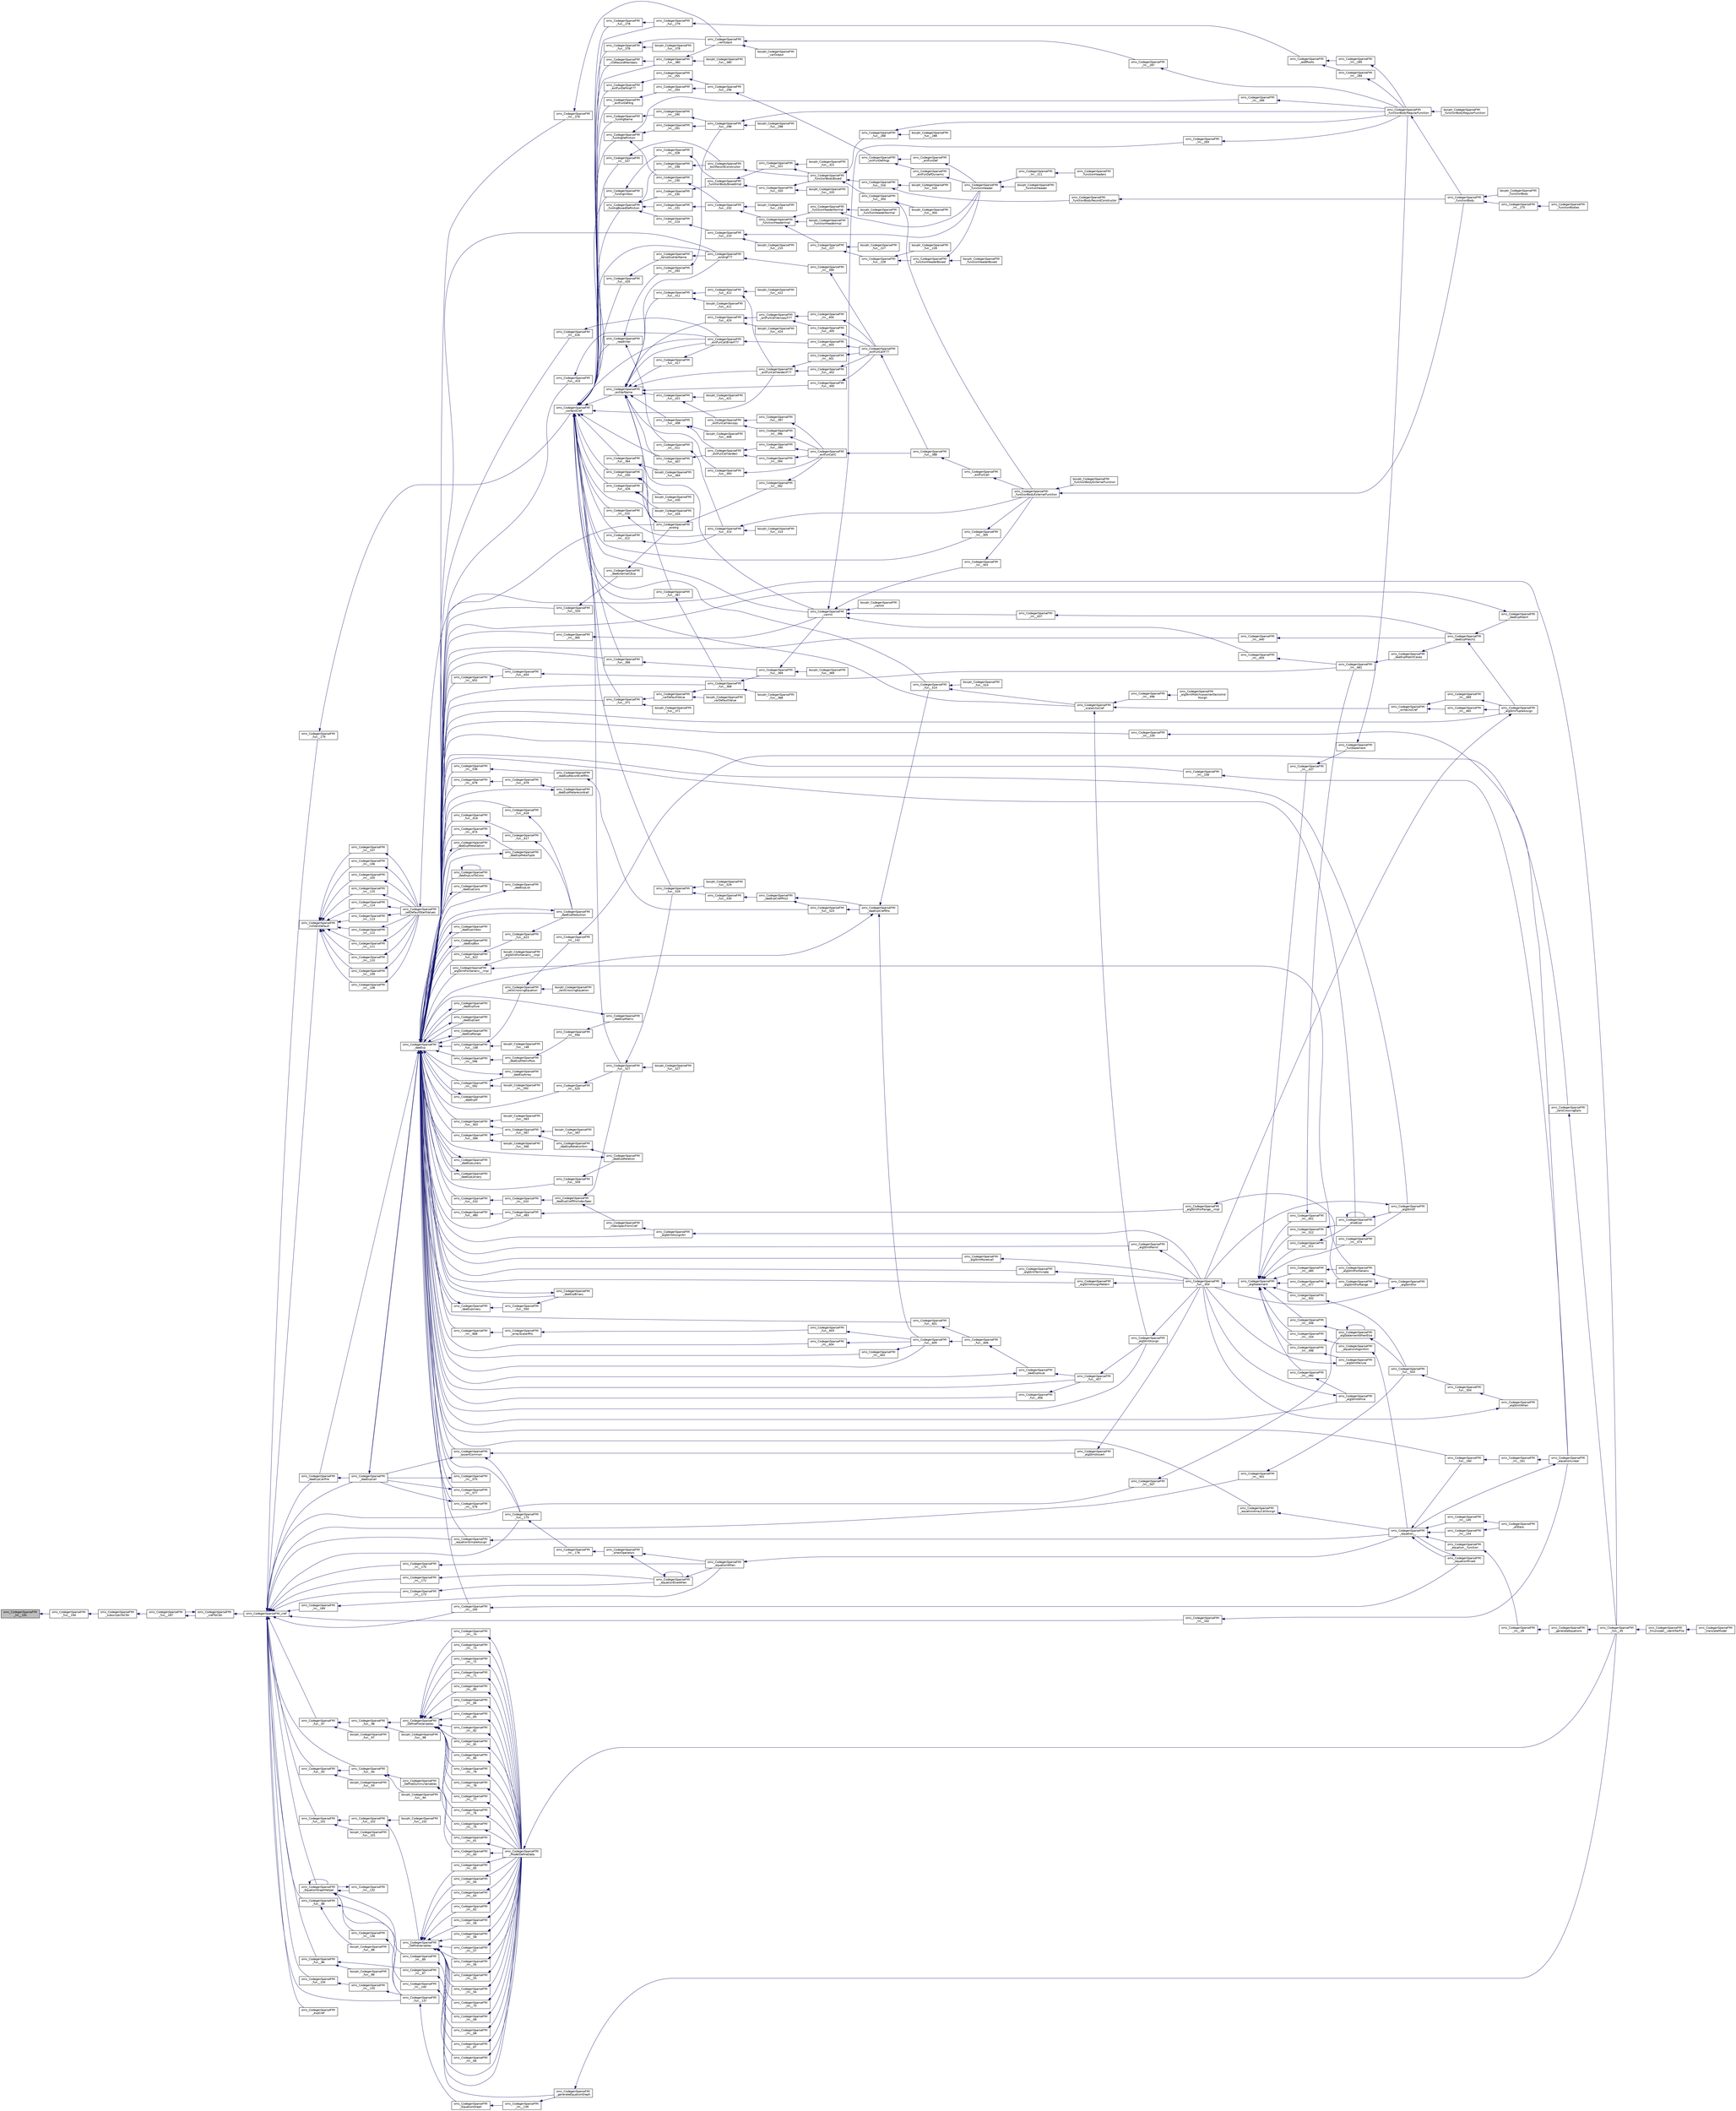 digraph "omc_CodegenSparseFMI_lm__191"
{
  edge [fontname="Helvetica",fontsize="10",labelfontname="Helvetica",labelfontsize="10"];
  node [fontname="Helvetica",fontsize="10",shape=record];
  rankdir="LR";
  Node181491 [label="omc_CodegenSparseFMI\l_lm__191",height=0.2,width=0.4,color="black", fillcolor="grey75", style="filled", fontcolor="black"];
  Node181491 -> Node181492 [dir="back",color="midnightblue",fontsize="10",style="solid",fontname="Helvetica"];
  Node181492 [label="omc_CodegenSparseFMI\l_fun__194",height=0.2,width=0.4,color="black", fillcolor="white", style="filled",URL="$d1/d2e/_codegen_sparse_f_m_i_8c.html#a4ff82998bec6bfc678f96091f6dc0580"];
  Node181492 -> Node181493 [dir="back",color="midnightblue",fontsize="10",style="solid",fontname="Helvetica"];
  Node181493 [label="omc_CodegenSparseFMI\l_subscriptsToCStr",height=0.2,width=0.4,color="black", fillcolor="white", style="filled",URL="$da/d88/_codegen_sparse_f_m_i_8h.html#ad134a0ab52e0f71d743b0c40447ca959"];
  Node181493 -> Node181494 [dir="back",color="midnightblue",fontsize="10",style="solid",fontname="Helvetica"];
  Node181494 [label="omc_CodegenSparseFMI\l_fun__187",height=0.2,width=0.4,color="black", fillcolor="white", style="filled",URL="$d1/d2e/_codegen_sparse_f_m_i_8c.html#a6215f0e8199a8c5c78636e7aa6d769e7"];
  Node181494 -> Node181495 [dir="back",color="midnightblue",fontsize="10",style="solid",fontname="Helvetica"];
  Node181495 [label="omc_CodegenSparseFMI\l_crefToCStr",height=0.2,width=0.4,color="black", fillcolor="white", style="filled",URL="$da/d88/_codegen_sparse_f_m_i_8h.html#a4b5f96908bb1ac251a7d59310fae3886"];
  Node181495 -> Node181494 [dir="back",color="midnightblue",fontsize="10",style="solid",fontname="Helvetica"];
  Node181495 -> Node181496 [dir="back",color="midnightblue",fontsize="10",style="solid",fontname="Helvetica"];
  Node181496 [label="omc_CodegenSparseFMI_cref",height=0.2,width=0.4,color="black", fillcolor="white", style="filled",URL="$da/d88/_codegen_sparse_f_m_i_8h.html#aed9d3c7b366610636e408303fb3049d4"];
  Node181496 -> Node181497 [dir="back",color="midnightblue",fontsize="10",style="solid",fontname="Helvetica"];
  Node181497 [label="omc_CodegenSparseFMI\l_daeExpCallPre",height=0.2,width=0.4,color="black", fillcolor="white", style="filled",URL="$da/d88/_codegen_sparse_f_m_i_8h.html#a14fa316eb180ca150badd71a2b426953"];
  Node181497 -> Node181498 [dir="back",color="midnightblue",fontsize="10",style="solid",fontname="Helvetica"];
  Node181498 [label="omc_CodegenSparseFMI\l_daeExpCall",height=0.2,width=0.4,color="black", fillcolor="white", style="filled",URL="$da/d88/_codegen_sparse_f_m_i_8h.html#a48a7b37bcd95aafb972b82321fa96aac"];
  Node181498 -> Node181499 [dir="back",color="midnightblue",fontsize="10",style="solid",fontname="Helvetica"];
  Node181499 [label="omc_CodegenSparseFMI\l_daeExp",height=0.2,width=0.4,color="black", fillcolor="white", style="filled",URL="$da/d88/_codegen_sparse_f_m_i_8h.html#ab26972f772620810838d527d8554f2ac"];
  Node181499 -> Node181500 [dir="back",color="midnightblue",fontsize="10",style="solid",fontname="Helvetica"];
  Node181500 [label="omc_CodegenSparseFMI\l_assertCommon",height=0.2,width=0.4,color="black", fillcolor="white", style="filled",URL="$da/d88/_codegen_sparse_f_m_i_8h.html#affff73cc747add47129bcbacc2d38f9a"];
  Node181500 -> Node181498 [dir="back",color="midnightblue",fontsize="10",style="solid",fontname="Helvetica"];
  Node181500 -> Node181501 [dir="back",color="midnightblue",fontsize="10",style="solid",fontname="Helvetica"];
  Node181501 [label="omc_CodegenSparseFMI\l_algStmtAssert",height=0.2,width=0.4,color="black", fillcolor="white", style="filled",URL="$da/d88/_codegen_sparse_f_m_i_8h.html#a6b429ec5152996a5f9279a3ddf6844b0"];
  Node181501 -> Node181502 [dir="back",color="midnightblue",fontsize="10",style="solid",fontname="Helvetica"];
  Node181502 [label="omc_CodegenSparseFMI\l_fun__454",height=0.2,width=0.4,color="black", fillcolor="white", style="filled",URL="$d1/d2e/_codegen_sparse_f_m_i_8c.html#a38506d8a286cdb1703e9653cec496244"];
  Node181502 -> Node181503 [dir="back",color="midnightblue",fontsize="10",style="solid",fontname="Helvetica"];
  Node181503 [label="omc_CodegenSparseFMI\l_algStatement",height=0.2,width=0.4,color="black", fillcolor="white", style="filled",URL="$da/d88/_codegen_sparse_f_m_i_8h.html#a5d1fbf810cfb458410c3f606dd4518d6"];
  Node181503 -> Node181504 [dir="back",color="midnightblue",fontsize="10",style="solid",fontname="Helvetica"];
  Node181504 [label="omc_CodegenSparseFMI\l_lm__651",height=0.2,width=0.4,color="black", fillcolor="white", style="filled",URL="$d1/d2e/_codegen_sparse_f_m_i_8c.html#a4601ee3bb7611f920e2f9c96c21fce8e"];
  Node181504 -> Node181505 [dir="back",color="midnightblue",fontsize="10",style="solid",fontname="Helvetica"];
  Node181505 [label="omc_CodegenSparseFMI\l_lm__661",height=0.2,width=0.4,color="black", fillcolor="white", style="filled",URL="$d1/d2e/_codegen_sparse_f_m_i_8c.html#af15d08c53a5b48667e16622e16e97ec5"];
  Node181505 -> Node181506 [dir="back",color="midnightblue",fontsize="10",style="solid",fontname="Helvetica"];
  Node181506 [label="omc_CodegenSparseFMI\l_daeExpMatchCases",height=0.2,width=0.4,color="black", fillcolor="white", style="filled",URL="$da/d88/_codegen_sparse_f_m_i_8h.html#a67c72be0aaa49a7a85509e1c5ab98b41"];
  Node181506 -> Node181507 [dir="back",color="midnightblue",fontsize="10",style="solid",fontname="Helvetica"];
  Node181507 [label="omc_CodegenSparseFMI\l_daeExpMatch2",height=0.2,width=0.4,color="black", fillcolor="white", style="filled",URL="$da/d88/_codegen_sparse_f_m_i_8h.html#a3d2d85eda4fc6adaf9f0a30a7a870128"];
  Node181507 -> Node181508 [dir="back",color="midnightblue",fontsize="10",style="solid",fontname="Helvetica"];
  Node181508 [label="omc_CodegenSparseFMI\l_daeExpMatch",height=0.2,width=0.4,color="black", fillcolor="white", style="filled",URL="$da/d88/_codegen_sparse_f_m_i_8h.html#a59ba01dc770311168227b0e3a87b1e1d"];
  Node181508 -> Node181499 [dir="back",color="midnightblue",fontsize="10",style="solid",fontname="Helvetica"];
  Node181507 -> Node181509 [dir="back",color="midnightblue",fontsize="10",style="solid",fontname="Helvetica"];
  Node181509 [label="omc_CodegenSparseFMI\l_algStmtTupleAssign",height=0.2,width=0.4,color="black", fillcolor="white", style="filled",URL="$da/d88/_codegen_sparse_f_m_i_8h.html#a97aeb17841cb7160e7635ac180b44c9c"];
  Node181509 -> Node181502 [dir="back",color="midnightblue",fontsize="10",style="solid",fontname="Helvetica"];
  Node181503 -> Node181510 [dir="back",color="midnightblue",fontsize="10",style="solid",fontname="Helvetica"];
  Node181510 [label="omc_CodegenSparseFMI\l_lm__512",height=0.2,width=0.4,color="black", fillcolor="white", style="filled",URL="$d1/d2e/_codegen_sparse_f_m_i_8c.html#af95888dfe83bb5057d8fd4311bb02812"];
  Node181510 -> Node181511 [dir="back",color="midnightblue",fontsize="10",style="solid",fontname="Helvetica"];
  Node181511 [label="omc_CodegenSparseFMI\l_elseExpr",height=0.2,width=0.4,color="black", fillcolor="white", style="filled",URL="$da/d88/_codegen_sparse_f_m_i_8h.html#ae02994b817886c3b7f562e9552fec536"];
  Node181511 -> Node181511 [dir="back",color="midnightblue",fontsize="10",style="solid",fontname="Helvetica"];
  Node181511 -> Node181512 [dir="back",color="midnightblue",fontsize="10",style="solid",fontname="Helvetica"];
  Node181512 [label="omc_CodegenSparseFMI\l_algStmtIf",height=0.2,width=0.4,color="black", fillcolor="white", style="filled",URL="$da/d88/_codegen_sparse_f_m_i_8h.html#aa72b2ef57d1e5ee8a926acad88bf499d"];
  Node181512 -> Node181502 [dir="back",color="midnightblue",fontsize="10",style="solid",fontname="Helvetica"];
  Node181503 -> Node181513 [dir="back",color="midnightblue",fontsize="10",style="solid",fontname="Helvetica"];
  Node181513 [label="omc_CodegenSparseFMI\l_lm__511",height=0.2,width=0.4,color="black", fillcolor="white", style="filled",URL="$d1/d2e/_codegen_sparse_f_m_i_8c.html#ab0773a7f193a1fc208023bda15bcd13e"];
  Node181513 -> Node181511 [dir="back",color="midnightblue",fontsize="10",style="solid",fontname="Helvetica"];
  Node181503 -> Node181514 [dir="back",color="midnightblue",fontsize="10",style="solid",fontname="Helvetica"];
  Node181514 [label="omc_CodegenSparseFMI\l_lm__506",height=0.2,width=0.4,color="black", fillcolor="white", style="filled",URL="$d1/d2e/_codegen_sparse_f_m_i_8c.html#ab9c484cbc52677b6df8e8fb6df621cc0"];
  Node181514 -> Node181515 [dir="back",color="midnightblue",fontsize="10",style="solid",fontname="Helvetica"];
  Node181515 [label="omc_CodegenSparseFMI\l_algStatementWhenElse",height=0.2,width=0.4,color="black", fillcolor="white", style="filled",URL="$da/d88/_codegen_sparse_f_m_i_8h.html#a55c70c95b005ab4e4a668af539875303"];
  Node181515 -> Node181515 [dir="back",color="midnightblue",fontsize="10",style="solid",fontname="Helvetica"];
  Node181515 -> Node181516 [dir="back",color="midnightblue",fontsize="10",style="solid",fontname="Helvetica"];
  Node181516 [label="omc_CodegenSparseFMI\l_fun__503",height=0.2,width=0.4,color="black", fillcolor="white", style="filled",URL="$d1/d2e/_codegen_sparse_f_m_i_8c.html#a2f60622244298e4d41f2a4f51d7b6875"];
  Node181516 -> Node181517 [dir="back",color="midnightblue",fontsize="10",style="solid",fontname="Helvetica"];
  Node181517 [label="omc_CodegenSparseFMI\l_fun__504",height=0.2,width=0.4,color="black", fillcolor="white", style="filled",URL="$d1/d2e/_codegen_sparse_f_m_i_8c.html#a34c708458b1cf12fb6f5f8b4d739cfd1"];
  Node181517 -> Node181518 [dir="back",color="midnightblue",fontsize="10",style="solid",fontname="Helvetica"];
  Node181518 [label="omc_CodegenSparseFMI\l_algStmtWhen",height=0.2,width=0.4,color="black", fillcolor="white", style="filled",URL="$da/d88/_codegen_sparse_f_m_i_8h.html#a1045cff030f158d7beb1890107038b8d"];
  Node181518 -> Node181502 [dir="back",color="midnightblue",fontsize="10",style="solid",fontname="Helvetica"];
  Node181503 -> Node181519 [dir="back",color="midnightblue",fontsize="10",style="solid",fontname="Helvetica"];
  Node181519 [label="omc_CodegenSparseFMI\l_lm__502",height=0.2,width=0.4,color="black", fillcolor="white", style="filled",URL="$d1/d2e/_codegen_sparse_f_m_i_8c.html#a7b108abc44b96cb6c9ed48e243a90fad"];
  Node181519 -> Node181516 [dir="back",color="midnightblue",fontsize="10",style="solid",fontname="Helvetica"];
  Node181503 -> Node181520 [dir="back",color="midnightblue",fontsize="10",style="solid",fontname="Helvetica"];
  Node181520 [label="omc_CodegenSparseFMI\l_lm__498",height=0.2,width=0.4,color="black", fillcolor="white", style="filled",URL="$d1/d2e/_codegen_sparse_f_m_i_8c.html#a9a587324a76d2a404951bc9b392ed5cb"];
  Node181520 -> Node181521 [dir="back",color="midnightblue",fontsize="10",style="solid",fontname="Helvetica"];
  Node181521 [label="omc_CodegenSparseFMI\l_algStmtFailure",height=0.2,width=0.4,color="black", fillcolor="white", style="filled",URL="$da/d88/_codegen_sparse_f_m_i_8h.html#ad11b2d0a665f24fbe809721a52d58392"];
  Node181521 -> Node181502 [dir="back",color="midnightblue",fontsize="10",style="solid",fontname="Helvetica"];
  Node181503 -> Node181522 [dir="back",color="midnightblue",fontsize="10",style="solid",fontname="Helvetica"];
  Node181522 [label="omc_CodegenSparseFMI\l_lm__492",height=0.2,width=0.4,color="black", fillcolor="white", style="filled",URL="$d1/d2e/_codegen_sparse_f_m_i_8c.html#a72ef5dd5785e8cfbae898a4957299174"];
  Node181522 -> Node181523 [dir="back",color="midnightblue",fontsize="10",style="solid",fontname="Helvetica"];
  Node181523 [label="omc_CodegenSparseFMI\l_algStmtWhile",height=0.2,width=0.4,color="black", fillcolor="white", style="filled",URL="$da/d88/_codegen_sparse_f_m_i_8h.html#a737e817657aa616db460e3a97c2e3107"];
  Node181523 -> Node181502 [dir="back",color="midnightblue",fontsize="10",style="solid",fontname="Helvetica"];
  Node181503 -> Node181524 [dir="back",color="midnightblue",fontsize="10",style="solid",fontname="Helvetica"];
  Node181524 [label="omc_CodegenSparseFMI\l_lm__485",height=0.2,width=0.4,color="black", fillcolor="white", style="filled",URL="$d1/d2e/_codegen_sparse_f_m_i_8c.html#aaee69379b676eacca1ab73ffa0291eea"];
  Node181524 -> Node181525 [dir="back",color="midnightblue",fontsize="10",style="solid",fontname="Helvetica"];
  Node181525 [label="omc_CodegenSparseFMI\l_algStmtForGeneric",height=0.2,width=0.4,color="black", fillcolor="white", style="filled",URL="$da/d88/_codegen_sparse_f_m_i_8h.html#a15ee44d2afe47cb6295a4d916b0ca7a1"];
  Node181525 -> Node181526 [dir="back",color="midnightblue",fontsize="10",style="solid",fontname="Helvetica"];
  Node181526 [label="omc_CodegenSparseFMI\l_algStmtFor",height=0.2,width=0.4,color="black", fillcolor="white", style="filled",URL="$da/d88/_codegen_sparse_f_m_i_8h.html#a4a85a211bdd342c5634f687ac8530821"];
  Node181526 -> Node181502 [dir="back",color="midnightblue",fontsize="10",style="solid",fontname="Helvetica"];
  Node181503 -> Node181527 [dir="back",color="midnightblue",fontsize="10",style="solid",fontname="Helvetica"];
  Node181527 [label="omc_CodegenSparseFMI\l_lm__477",height=0.2,width=0.4,color="black", fillcolor="white", style="filled",URL="$d1/d2e/_codegen_sparse_f_m_i_8c.html#a2f9a22c9a97ca26efa4457a52c8310c9"];
  Node181527 -> Node181528 [dir="back",color="midnightblue",fontsize="10",style="solid",fontname="Helvetica"];
  Node181528 [label="omc_CodegenSparseFMI\l_algStmtForRange",height=0.2,width=0.4,color="black", fillcolor="white", style="filled",URL="$da/d88/_codegen_sparse_f_m_i_8h.html#aec1da676936e15ede37d5d7df69bd5d3"];
  Node181528 -> Node181526 [dir="back",color="midnightblue",fontsize="10",style="solid",fontname="Helvetica"];
  Node181503 -> Node181529 [dir="back",color="midnightblue",fontsize="10",style="solid",fontname="Helvetica"];
  Node181529 [label="omc_CodegenSparseFMI\l_lm__474",height=0.2,width=0.4,color="black", fillcolor="white", style="filled",URL="$d1/d2e/_codegen_sparse_f_m_i_8c.html#a39706f1a079b0966689768a75ddc77b3"];
  Node181529 -> Node181512 [dir="back",color="midnightblue",fontsize="10",style="solid",fontname="Helvetica"];
  Node181503 -> Node181530 [dir="back",color="midnightblue",fontsize="10",style="solid",fontname="Helvetica"];
  Node181530 [label="omc_CodegenSparseFMI\l_lm__437",height=0.2,width=0.4,color="black", fillcolor="white", style="filled",URL="$d1/d2e/_codegen_sparse_f_m_i_8c.html#a1bcb8bb8090787c8cfad3cc233eb2cbb"];
  Node181530 -> Node181531 [dir="back",color="midnightblue",fontsize="10",style="solid",fontname="Helvetica"];
  Node181531 [label="omc_CodegenSparseFMI\l_funStatement",height=0.2,width=0.4,color="black", fillcolor="white", style="filled",URL="$da/d88/_codegen_sparse_f_m_i_8h.html#a6011fbd6700693d91a736f67f7cd333a"];
  Node181531 -> Node181532 [dir="back",color="midnightblue",fontsize="10",style="solid",fontname="Helvetica"];
  Node181532 [label="omc_CodegenSparseFMI\l_functionBodyRegularFunction",height=0.2,width=0.4,color="black", fillcolor="white", style="filled",URL="$da/d88/_codegen_sparse_f_m_i_8h.html#a35f588d60d8560ad7c541738fc9bc5d0"];
  Node181532 -> Node181533 [dir="back",color="midnightblue",fontsize="10",style="solid",fontname="Helvetica"];
  Node181533 [label="boxptr_CodegenSparseFMI\l_functionBodyRegularFunction",height=0.2,width=0.4,color="black", fillcolor="white", style="filled",URL="$da/d88/_codegen_sparse_f_m_i_8h.html#ad0cd59d6ca1bf8ab02b015f235daadf1"];
  Node181532 -> Node181534 [dir="back",color="midnightblue",fontsize="10",style="solid",fontname="Helvetica"];
  Node181534 [label="omc_CodegenSparseFMI\l_functionBody",height=0.2,width=0.4,color="black", fillcolor="white", style="filled",URL="$da/d88/_codegen_sparse_f_m_i_8h.html#a8326dd08d50f77b343a0b1e9fdee90d6"];
  Node181534 -> Node181535 [dir="back",color="midnightblue",fontsize="10",style="solid",fontname="Helvetica"];
  Node181535 [label="boxptr_CodegenSparseFMI\l_functionBody",height=0.2,width=0.4,color="black", fillcolor="white", style="filled",URL="$da/d88/_codegen_sparse_f_m_i_8h.html#a1450c37977ff46f0a318f1740d46b3a2"];
  Node181534 -> Node181536 [dir="back",color="midnightblue",fontsize="10",style="solid",fontname="Helvetica"];
  Node181536 [label="omc_CodegenSparseFMI\l_lm__275",height=0.2,width=0.4,color="black", fillcolor="white", style="filled",URL="$d1/d2e/_codegen_sparse_f_m_i_8c.html#afa6f1fb10983410b266344362bafabb7"];
  Node181536 -> Node181537 [dir="back",color="midnightblue",fontsize="10",style="solid",fontname="Helvetica"];
  Node181537 [label="omc_CodegenSparseFMI\l_functionBodies",height=0.2,width=0.4,color="black", fillcolor="white", style="filled",URL="$da/d88/_codegen_sparse_f_m_i_8h.html#ad5d463f801d993e3be31d7c8963771af"];
  Node181503 -> Node181538 [dir="back",color="midnightblue",fontsize="10",style="solid",fontname="Helvetica"];
  Node181538 [label="omc_CodegenSparseFMI\l_lm__154",height=0.2,width=0.4,color="black", fillcolor="white", style="filled",URL="$d1/d2e/_codegen_sparse_f_m_i_8c.html#a1572fc969206bf7560bccaad1883519a"];
  Node181538 -> Node181539 [dir="back",color="midnightblue",fontsize="10",style="solid",fontname="Helvetica"];
  Node181539 [label="omc_CodegenSparseFMI\l_equationAlgorithm",height=0.2,width=0.4,color="black", fillcolor="white", style="filled",URL="$da/d88/_codegen_sparse_f_m_i_8h.html#adc1144a1e01b13d32f1cd272edef769f"];
  Node181539 -> Node181540 [dir="back",color="midnightblue",fontsize="10",style="solid",fontname="Helvetica"];
  Node181540 [label="omc_CodegenSparseFMI\l_equation__",height=0.2,width=0.4,color="black", fillcolor="white", style="filled",URL="$da/d88/_codegen_sparse_f_m_i_8h.html#a99f4c0cb745d02faf3615bcda104a18a"];
  Node181540 -> Node181541 [dir="back",color="midnightblue",fontsize="10",style="solid",fontname="Helvetica"];
  Node181541 [label="omc_CodegenSparseFMI\l_equationMixed",height=0.2,width=0.4,color="black", fillcolor="white", style="filled",URL="$da/d88/_codegen_sparse_f_m_i_8h.html#ac29f9768bd0d77a3e1e85ee8d33113f2"];
  Node181541 -> Node181540 [dir="back",color="midnightblue",fontsize="10",style="solid",fontname="Helvetica"];
  Node181540 -> Node181542 [dir="back",color="midnightblue",fontsize="10",style="solid",fontname="Helvetica"];
  Node181542 [label="omc_CodegenSparseFMI\l_fun__160",height=0.2,width=0.4,color="black", fillcolor="white", style="filled",URL="$d1/d2e/_codegen_sparse_f_m_i_8c.html#ae706b7e1daac9ecce083bb0f153c4537"];
  Node181542 -> Node181543 [dir="back",color="midnightblue",fontsize="10",style="solid",fontname="Helvetica"];
  Node181543 [label="omc_CodegenSparseFMI\l_lm__161",height=0.2,width=0.4,color="black", fillcolor="white", style="filled",URL="$d1/d2e/_codegen_sparse_f_m_i_8c.html#afef10b15667b5fa348e2e5474100a059"];
  Node181543 -> Node181544 [dir="back",color="midnightblue",fontsize="10",style="solid",fontname="Helvetica"];
  Node181544 [label="omc_CodegenSparseFMI\l_equationLinear",height=0.2,width=0.4,color="black", fillcolor="white", style="filled",URL="$da/d88/_codegen_sparse_f_m_i_8h.html#ae8ae758cee8e51f80c69f273ea2dead4"];
  Node181544 -> Node181540 [dir="back",color="midnightblue",fontsize="10",style="solid",fontname="Helvetica"];
  Node181540 -> Node181545 [dir="back",color="midnightblue",fontsize="10",style="solid",fontname="Helvetica"];
  Node181545 [label="omc_CodegenSparseFMI\l_lm__145",height=0.2,width=0.4,color="black", fillcolor="white", style="filled",URL="$d1/d2e/_codegen_sparse_f_m_i_8c.html#a482b9fe4a2cf1170ba37c04cbeeba56b"];
  Node181545 -> Node181546 [dir="back",color="midnightblue",fontsize="10",style="solid",fontname="Helvetica"];
  Node181546 [label="omc_CodegenSparseFMI\l_allEqns",height=0.2,width=0.4,color="black", fillcolor="white", style="filled",URL="$da/d88/_codegen_sparse_f_m_i_8h.html#a94fa0652e8d98e8869394cc988af391b"];
  Node181540 -> Node181547 [dir="back",color="midnightblue",fontsize="10",style="solid",fontname="Helvetica"];
  Node181547 [label="omc_CodegenSparseFMI\l_lm__144",height=0.2,width=0.4,color="black", fillcolor="white", style="filled",URL="$d1/d2e/_codegen_sparse_f_m_i_8c.html#a53bc84287c3730b73c523380ca378dcf"];
  Node181547 -> Node181546 [dir="back",color="midnightblue",fontsize="10",style="solid",fontname="Helvetica"];
  Node181540 -> Node181548 [dir="back",color="midnightblue",fontsize="10",style="solid",fontname="Helvetica"];
  Node181548 [label="omc_CodegenSparseFMI\l_equation__function",height=0.2,width=0.4,color="black", fillcolor="white", style="filled",URL="$da/d88/_codegen_sparse_f_m_i_8h.html#a3b6d78478d2920ade27380933feef664"];
  Node181548 -> Node181549 [dir="back",color="midnightblue",fontsize="10",style="solid",fontname="Helvetica"];
  Node181549 [label="omc_CodegenSparseFMI\l_lm__49",height=0.2,width=0.4,color="black", fillcolor="white", style="filled",URL="$d1/d2e/_codegen_sparse_f_m_i_8c.html#afd950130e5951ce5d9b078504b8e5445"];
  Node181549 -> Node181550 [dir="back",color="midnightblue",fontsize="10",style="solid",fontname="Helvetica"];
  Node181550 [label="omc_CodegenSparseFMI\l_generateEquations",height=0.2,width=0.4,color="black", fillcolor="white", style="filled",URL="$da/d88/_codegen_sparse_f_m_i_8h.html#a944e50c37aa93fa6e9c540a7d9a7f671"];
  Node181550 -> Node181551 [dir="back",color="midnightblue",fontsize="10",style="solid",fontname="Helvetica"];
  Node181551 [label="omc_CodegenSparseFMI\l_fun__45",height=0.2,width=0.4,color="black", fillcolor="white", style="filled",URL="$d1/d2e/_codegen_sparse_f_m_i_8c.html#a33c397eee4567dbaf5269d88f9ea50f2"];
  Node181551 -> Node181552 [dir="back",color="midnightblue",fontsize="10",style="solid",fontname="Helvetica"];
  Node181552 [label="omc_CodegenSparseFMI\l_fmumodel__identifierFile",height=0.2,width=0.4,color="black", fillcolor="white", style="filled",URL="$da/d88/_codegen_sparse_f_m_i_8h.html#a0d704247081fbb1f268bdd5ae5d7f3f3"];
  Node181552 -> Node181553 [dir="back",color="midnightblue",fontsize="10",style="solid",fontname="Helvetica"];
  Node181553 [label="omc_CodegenSparseFMI\l_translateModel",height=0.2,width=0.4,color="black", fillcolor="white", style="filled",URL="$da/d88/_codegen_sparse_f_m_i_8h.html#a6e115544fcae7968ab9fa00a0ea17b1d"];
  Node181500 -> Node181554 [dir="back",color="midnightblue",fontsize="10",style="solid",fontname="Helvetica"];
  Node181554 [label="omc_CodegenSparseFMI\l_fun__175",height=0.2,width=0.4,color="black", fillcolor="white", style="filled",URL="$d1/d2e/_codegen_sparse_f_m_i_8c.html#ae71d3dbce84027f4da25d630128e9f06"];
  Node181554 -> Node181555 [dir="back",color="midnightblue",fontsize="10",style="solid",fontname="Helvetica"];
  Node181555 [label="omc_CodegenSparseFMI\l_lm__176",height=0.2,width=0.4,color="black", fillcolor="white", style="filled",URL="$d1/d2e/_codegen_sparse_f_m_i_8c.html#a3aab67e796da3718ac21ae4e0b10522b"];
  Node181555 -> Node181556 [dir="back",color="midnightblue",fontsize="10",style="solid",fontname="Helvetica"];
  Node181556 [label="omc_CodegenSparseFMI\l_whenOperators",height=0.2,width=0.4,color="black", fillcolor="white", style="filled",URL="$da/d88/_codegen_sparse_f_m_i_8h.html#aaa56a6cbe937c9e43604fbefcddc43d4"];
  Node181556 -> Node181557 [dir="back",color="midnightblue",fontsize="10",style="solid",fontname="Helvetica"];
  Node181557 [label="omc_CodegenSparseFMI\l_equationElseWhen",height=0.2,width=0.4,color="black", fillcolor="white", style="filled",URL="$da/d88/_codegen_sparse_f_m_i_8h.html#a9252f94be6a8d4db5d542a2a30867d21"];
  Node181557 -> Node181557 [dir="back",color="midnightblue",fontsize="10",style="solid",fontname="Helvetica"];
  Node181557 -> Node181558 [dir="back",color="midnightblue",fontsize="10",style="solid",fontname="Helvetica"];
  Node181558 [label="omc_CodegenSparseFMI\l_equationWhen",height=0.2,width=0.4,color="black", fillcolor="white", style="filled",URL="$da/d88/_codegen_sparse_f_m_i_8h.html#a182b50d619540de019adbeb9053f85d2"];
  Node181558 -> Node181540 [dir="back",color="midnightblue",fontsize="10",style="solid",fontname="Helvetica"];
  Node181556 -> Node181558 [dir="back",color="midnightblue",fontsize="10",style="solid",fontname="Helvetica"];
  Node181499 -> Node181559 [dir="back",color="midnightblue",fontsize="10",style="solid",fontname="Helvetica"];
  Node181559 [label="omc_CodegenSparseFMI\l_algStmtAssignPattern",height=0.2,width=0.4,color="black", fillcolor="white", style="filled",URL="$da/d88/_codegen_sparse_f_m_i_8h.html#aa769cf6a279946c8484ba60efafa1bc7"];
  Node181559 -> Node181502 [dir="back",color="midnightblue",fontsize="10",style="solid",fontname="Helvetica"];
  Node181499 -> Node181560 [dir="back",color="midnightblue",fontsize="10",style="solid",fontname="Helvetica"];
  Node181560 [label="omc_CodegenSparseFMI\l_lm__678",height=0.2,width=0.4,color="black", fillcolor="white", style="filled",URL="$d1/d2e/_codegen_sparse_f_m_i_8c.html#a128c47290974b3ffbcea043e82979943"];
  Node181560 -> Node181561 [dir="back",color="midnightblue",fontsize="10",style="solid",fontname="Helvetica"];
  Node181561 [label="omc_CodegenSparseFMI\l_fun__679",height=0.2,width=0.4,color="black", fillcolor="white", style="filled",URL="$d1/d2e/_codegen_sparse_f_m_i_8c.html#a2365ba198f39b872daa06cc5d23c6252"];
  Node181561 -> Node181562 [dir="back",color="midnightblue",fontsize="10",style="solid",fontname="Helvetica"];
  Node181562 [label="omc_CodegenSparseFMI\l_daeExpMetarecordcall",height=0.2,width=0.4,color="black", fillcolor="white", style="filled",URL="$da/d88/_codegen_sparse_f_m_i_8h.html#af4d3cdaeb7380d8a65146e12030c5c0e"];
  Node181562 -> Node181499 [dir="back",color="midnightblue",fontsize="10",style="solid",fontname="Helvetica"];
  Node181499 -> Node181563 [dir="back",color="midnightblue",fontsize="10",style="solid",fontname="Helvetica"];
  Node181563 [label="omc_CodegenSparseFMI\l_daeExpMetaOption",height=0.2,width=0.4,color="black", fillcolor="white", style="filled",URL="$da/d88/_codegen_sparse_f_m_i_8h.html#ae536b39241762561555271004c37440e"];
  Node181563 -> Node181499 [dir="back",color="midnightblue",fontsize="10",style="solid",fontname="Helvetica"];
  Node181499 -> Node181564 [dir="back",color="midnightblue",fontsize="10",style="solid",fontname="Helvetica"];
  Node181564 [label="omc_CodegenSparseFMI\l_lm__674",height=0.2,width=0.4,color="black", fillcolor="white", style="filled",URL="$d1/d2e/_codegen_sparse_f_m_i_8c.html#ad52f1b672015908228e495a9b9ff40ca"];
  Node181564 -> Node181565 [dir="back",color="midnightblue",fontsize="10",style="solid",fontname="Helvetica"];
  Node181565 [label="omc_CodegenSparseFMI\l_daeExpMetaTuple",height=0.2,width=0.4,color="black", fillcolor="white", style="filled",URL="$da/d88/_codegen_sparse_f_m_i_8h.html#a37dab4d4c7bc7fd838505c060a8b9049"];
  Node181565 -> Node181499 [dir="back",color="midnightblue",fontsize="10",style="solid",fontname="Helvetica"];
  Node181499 -> Node181566 [dir="back",color="midnightblue",fontsize="10",style="solid",fontname="Helvetica"];
  Node181566 [label="omc_CodegenSparseFMI\l_daeExpCons",height=0.2,width=0.4,color="black", fillcolor="white", style="filled",URL="$da/d88/_codegen_sparse_f_m_i_8h.html#ab881b9f7dbddb69fe91bb74c9c5c54c1"];
  Node181566 -> Node181499 [dir="back",color="midnightblue",fontsize="10",style="solid",fontname="Helvetica"];
  Node181499 -> Node181567 [dir="back",color="midnightblue",fontsize="10",style="solid",fontname="Helvetica"];
  Node181567 [label="omc_CodegenSparseFMI\l_daeExpListToCons",height=0.2,width=0.4,color="black", fillcolor="white", style="filled",URL="$da/d88/_codegen_sparse_f_m_i_8h.html#a1d1ae6cb82e69292e58b8c65e002ea55"];
  Node181567 -> Node181567 [dir="back",color="midnightblue",fontsize="10",style="solid",fontname="Helvetica"];
  Node181567 -> Node181568 [dir="back",color="midnightblue",fontsize="10",style="solid",fontname="Helvetica"];
  Node181568 [label="omc_CodegenSparseFMI\l_daeExpList",height=0.2,width=0.4,color="black", fillcolor="white", style="filled",URL="$da/d88/_codegen_sparse_f_m_i_8h.html#a2f666b582c610d5c8b23988ecba9664b"];
  Node181568 -> Node181499 [dir="back",color="midnightblue",fontsize="10",style="solid",fontname="Helvetica"];
  Node181499 -> Node181569 [dir="back",color="midnightblue",fontsize="10",style="solid",fontname="Helvetica"];
  Node181569 [label="omc_CodegenSparseFMI\l_lm__668",height=0.2,width=0.4,color="black", fillcolor="white", style="filled",URL="$d1/d2e/_codegen_sparse_f_m_i_8c.html#a76351725b41da0af498aadf54b92c275"];
  Node181569 -> Node181570 [dir="back",color="midnightblue",fontsize="10",style="solid",fontname="Helvetica"];
  Node181570 [label="omc_CodegenSparseFMI\l_arrayScalarRhs",height=0.2,width=0.4,color="black", fillcolor="white", style="filled",URL="$da/d88/_codegen_sparse_f_m_i_8h.html#ab4de96fd8fb5647ef325ca122a4753f3"];
  Node181570 -> Node181571 [dir="back",color="midnightblue",fontsize="10",style="solid",fontname="Helvetica"];
  Node181571 [label="omc_CodegenSparseFMI\l_fun__603",height=0.2,width=0.4,color="black", fillcolor="white", style="filled",URL="$d1/d2e/_codegen_sparse_f_m_i_8c.html#adbd2857da6df0e479b3bd77c5b7a8f7d"];
  Node181571 -> Node181572 [dir="back",color="midnightblue",fontsize="10",style="solid",fontname="Helvetica"];
  Node181572 [label="omc_CodegenSparseFMI\l_fun__605",height=0.2,width=0.4,color="black", fillcolor="white", style="filled",URL="$d1/d2e/_codegen_sparse_f_m_i_8c.html#a9bd0f333ed74be93d8bd6468cde56736"];
  Node181572 -> Node181573 [dir="back",color="midnightblue",fontsize="10",style="solid",fontname="Helvetica"];
  Node181573 [label="omc_CodegenSparseFMI\l_fun__606",height=0.2,width=0.4,color="black", fillcolor="white", style="filled",URL="$d1/d2e/_codegen_sparse_f_m_i_8c.html#a57e7ee8cc6cf0e5de142a92a92caf6d0"];
  Node181573 -> Node181574 [dir="back",color="midnightblue",fontsize="10",style="solid",fontname="Helvetica"];
  Node181574 [label="omc_CodegenSparseFMI\l_daeExpAsub",height=0.2,width=0.4,color="black", fillcolor="white", style="filled",URL="$da/d88/_codegen_sparse_f_m_i_8h.html#ab042430b0f630bd548c9122206a41a76"];
  Node181574 -> Node181499 [dir="back",color="midnightblue",fontsize="10",style="solid",fontname="Helvetica"];
  Node181574 -> Node181575 [dir="back",color="midnightblue",fontsize="10",style="solid",fontname="Helvetica"];
  Node181575 [label="omc_CodegenSparseFMI\l_fun__457",height=0.2,width=0.4,color="black", fillcolor="white", style="filled",URL="$d1/d2e/_codegen_sparse_f_m_i_8c.html#a9a66843f2c8f85ed8a0e89829eadf41b"];
  Node181575 -> Node181576 [dir="back",color="midnightblue",fontsize="10",style="solid",fontname="Helvetica"];
  Node181576 [label="omc_CodegenSparseFMI\l_algStmtAssign",height=0.2,width=0.4,color="black", fillcolor="white", style="filled",URL="$da/d88/_codegen_sparse_f_m_i_8h.html#a1c3cbb22c2453d6b93e5a19e87126639"];
  Node181576 -> Node181502 [dir="back",color="midnightblue",fontsize="10",style="solid",fontname="Helvetica"];
  Node181499 -> Node181577 [dir="back",color="midnightblue",fontsize="10",style="solid",fontname="Helvetica"];
  Node181577 [label="omc_CodegenSparseFMI\l_daeExpUnbox",height=0.2,width=0.4,color="black", fillcolor="white", style="filled",URL="$da/d88/_codegen_sparse_f_m_i_8h.html#ad8a93ec5bfec6454d268e95a82bf96b8"];
  Node181577 -> Node181499 [dir="back",color="midnightblue",fontsize="10",style="solid",fontname="Helvetica"];
  Node181499 -> Node181578 [dir="back",color="midnightblue",fontsize="10",style="solid",fontname="Helvetica"];
  Node181578 [label="omc_CodegenSparseFMI\l_daeExpBox",height=0.2,width=0.4,color="black", fillcolor="white", style="filled",URL="$da/d88/_codegen_sparse_f_m_i_8h.html#a39dc1615a535b01d20db9b87fc607d3c"];
  Node181578 -> Node181499 [dir="back",color="midnightblue",fontsize="10",style="solid",fontname="Helvetica"];
  Node181499 -> Node181579 [dir="back",color="midnightblue",fontsize="10",style="solid",fontname="Helvetica"];
  Node181579 [label="omc_CodegenSparseFMI\l_fun__654",height=0.2,width=0.4,color="black", fillcolor="white", style="filled",URL="$d1/d2e/_codegen_sparse_f_m_i_8c.html#a779418d021f2bf6e5e05257271d6512f"];
  Node181579 -> Node181505 [dir="back",color="midnightblue",fontsize="10",style="solid",fontname="Helvetica"];
  Node181499 -> Node181580 [dir="back",color="midnightblue",fontsize="10",style="solid",fontname="Helvetica"];
  Node181580 [label="omc_CodegenSparseFMI\l_lm__652",height=0.2,width=0.4,color="black", fillcolor="white", style="filled",URL="$d1/d2e/_codegen_sparse_f_m_i_8c.html#afb77daba20dc13d99f8916228d277ad2"];
  Node181580 -> Node181579 [dir="back",color="midnightblue",fontsize="10",style="solid",fontname="Helvetica"];
  Node181499 -> Node181581 [dir="back",color="midnightblue",fontsize="10",style="solid",fontname="Helvetica"];
  Node181581 [label="omc_CodegenSparseFMI\l_lm__640",height=0.2,width=0.4,color="black", fillcolor="white", style="filled",URL="$d1/d2e/_codegen_sparse_f_m_i_8c.html#ab7ae5141c274871c57b0fb912e7ddaf7"];
  Node181581 -> Node181507 [dir="back",color="midnightblue",fontsize="10",style="solid",fontname="Helvetica"];
  Node181499 -> Node181582 [dir="back",color="midnightblue",fontsize="10",style="solid",fontname="Helvetica"];
  Node181582 [label="omc_CodegenSparseFMI\l_daeExpReduction",height=0.2,width=0.4,color="black", fillcolor="white", style="filled",URL="$da/d88/_codegen_sparse_f_m_i_8h.html#a215e1cfa638090eb2c87b8d31be99cf0"];
  Node181582 -> Node181499 [dir="back",color="midnightblue",fontsize="10",style="solid",fontname="Helvetica"];
  Node181499 -> Node181583 [dir="back",color="midnightblue",fontsize="10",style="solid",fontname="Helvetica"];
  Node181583 [label="omc_CodegenSparseFMI\l_fun__622",height=0.2,width=0.4,color="black", fillcolor="white", style="filled",URL="$d1/d2e/_codegen_sparse_f_m_i_8c.html#ae5c95b0ba06e68ed18a5d60da4cda046"];
  Node181583 -> Node181584 [dir="back",color="midnightblue",fontsize="10",style="solid",fontname="Helvetica"];
  Node181584 [label="omc_CodegenSparseFMI\l_fun__623",height=0.2,width=0.4,color="black", fillcolor="white", style="filled",URL="$d1/d2e/_codegen_sparse_f_m_i_8c.html#ad252a6b0c4628a8f587fbfdf6b702226"];
  Node181584 -> Node181582 [dir="back",color="midnightblue",fontsize="10",style="solid",fontname="Helvetica"];
  Node181499 -> Node181585 [dir="back",color="midnightblue",fontsize="10",style="solid",fontname="Helvetica"];
  Node181585 [label="omc_CodegenSparseFMI\l_fun__618",height=0.2,width=0.4,color="black", fillcolor="white", style="filled",URL="$d1/d2e/_codegen_sparse_f_m_i_8c.html#a6b9efcf5bb1e83e9d6d64821e5b15530"];
  Node181585 -> Node181582 [dir="back",color="midnightblue",fontsize="10",style="solid",fontname="Helvetica"];
  Node181499 -> Node181586 [dir="back",color="midnightblue",fontsize="10",style="solid",fontname="Helvetica"];
  Node181586 [label="omc_CodegenSparseFMI\l_fun__616",height=0.2,width=0.4,color="black", fillcolor="white", style="filled",URL="$d1/d2e/_codegen_sparse_f_m_i_8c.html#a635859e8c511453505953fab612853b3"];
  Node181586 -> Node181587 [dir="back",color="midnightblue",fontsize="10",style="solid",fontname="Helvetica"];
  Node181587 [label="omc_CodegenSparseFMI\l_fun__617",height=0.2,width=0.4,color="black", fillcolor="white", style="filled",URL="$d1/d2e/_codegen_sparse_f_m_i_8c.html#aa08069808fe588458678d9549eb3b245"];
  Node181587 -> Node181582 [dir="back",color="midnightblue",fontsize="10",style="solid",fontname="Helvetica"];
  Node181499 -> Node181588 [dir="back",color="midnightblue",fontsize="10",style="solid",fontname="Helvetica"];
  Node181588 [label="omc_CodegenSparseFMI\l_daeExpSize",height=0.2,width=0.4,color="black", fillcolor="white", style="filled",URL="$da/d88/_codegen_sparse_f_m_i_8h.html#a65806134dc2b86c56ad13bd542641799"];
  Node181588 -> Node181499 [dir="back",color="midnightblue",fontsize="10",style="solid",fontname="Helvetica"];
  Node181499 -> Node181497 [dir="back",color="midnightblue",fontsize="10",style="solid",fontname="Helvetica"];
  Node181499 -> Node181572 [dir="back",color="midnightblue",fontsize="10",style="solid",fontname="Helvetica"];
  Node181499 -> Node181589 [dir="back",color="midnightblue",fontsize="10",style="solid",fontname="Helvetica"];
  Node181589 [label="omc_CodegenSparseFMI\l_lm__604",height=0.2,width=0.4,color="black", fillcolor="white", style="filled",URL="$d1/d2e/_codegen_sparse_f_m_i_8c.html#a1ea19ba89eb6b92706330d280b4a28c4"];
  Node181589 -> Node181572 [dir="back",color="midnightblue",fontsize="10",style="solid",fontname="Helvetica"];
  Node181499 -> Node181590 [dir="back",color="midnightblue",fontsize="10",style="solid",fontname="Helvetica"];
  Node181590 [label="omc_CodegenSparseFMI\l_lm__602",height=0.2,width=0.4,color="black", fillcolor="white", style="filled",URL="$d1/d2e/_codegen_sparse_f_m_i_8c.html#a033ed9fe3cb36fea59e62007c6a4d090"];
  Node181590 -> Node181572 [dir="back",color="midnightblue",fontsize="10",style="solid",fontname="Helvetica"];
  Node181499 -> Node181591 [dir="back",color="midnightblue",fontsize="10",style="solid",fontname="Helvetica"];
  Node181591 [label="omc_CodegenSparseFMI\l_fun__601",height=0.2,width=0.4,color="black", fillcolor="white", style="filled",URL="$d1/d2e/_codegen_sparse_f_m_i_8c.html#a7e7064f5d085e776607bd7e91ba97557"];
  Node181591 -> Node181573 [dir="back",color="midnightblue",fontsize="10",style="solid",fontname="Helvetica"];
  Node181499 -> Node181592 [dir="back",color="midnightblue",fontsize="10",style="solid",fontname="Helvetica"];
  Node181592 [label="omc_CodegenSparseFMI\l_daeExpCast",height=0.2,width=0.4,color="black", fillcolor="white", style="filled",URL="$da/d88/_codegen_sparse_f_m_i_8h.html#a4925df985f63c7b864fc53ff465f925e"];
  Node181592 -> Node181499 [dir="back",color="midnightblue",fontsize="10",style="solid",fontname="Helvetica"];
  Node181499 -> Node181593 [dir="back",color="midnightblue",fontsize="10",style="solid",fontname="Helvetica"];
  Node181593 [label="omc_CodegenSparseFMI\l_daeExpRange",height=0.2,width=0.4,color="black", fillcolor="white", style="filled",URL="$da/d88/_codegen_sparse_f_m_i_8h.html#ab06fb091af14bb2ea0472c05fb26c075"];
  Node181593 -> Node181499 [dir="back",color="midnightblue",fontsize="10",style="solid",fontname="Helvetica"];
  Node181499 -> Node181594 [dir="back",color="midnightblue",fontsize="10",style="solid",fontname="Helvetica"];
  Node181594 [label="omc_CodegenSparseFMI\l_lm__596",height=0.2,width=0.4,color="black", fillcolor="white", style="filled",URL="$d1/d2e/_codegen_sparse_f_m_i_8c.html#a14d5df57654fa55b92d5aff9036ec0ab"];
  Node181594 -> Node181595 [dir="back",color="midnightblue",fontsize="10",style="solid",fontname="Helvetica"];
  Node181595 [label="omc_CodegenSparseFMI\l_daeExpMatrixRow",height=0.2,width=0.4,color="black", fillcolor="white", style="filled",URL="$da/d88/_codegen_sparse_f_m_i_8h.html#aaa8e0e4a311cbf73da7a14c47f4570ac"];
  Node181595 -> Node181596 [dir="back",color="midnightblue",fontsize="10",style="solid",fontname="Helvetica"];
  Node181596 [label="omc_CodegenSparseFMI\l_lm__594",height=0.2,width=0.4,color="black", fillcolor="white", style="filled",URL="$d1/d2e/_codegen_sparse_f_m_i_8c.html#a6851ce9fae595fa7b523b79ce247f9ea"];
  Node181596 -> Node181597 [dir="back",color="midnightblue",fontsize="10",style="solid",fontname="Helvetica"];
  Node181597 [label="omc_CodegenSparseFMI\l_daeExpMatrix",height=0.2,width=0.4,color="black", fillcolor="white", style="filled",URL="$da/d88/_codegen_sparse_f_m_i_8h.html#a6f74e3aeec53ec03a5f219a12576dca4"];
  Node181597 -> Node181499 [dir="back",color="midnightblue",fontsize="10",style="solid",fontname="Helvetica"];
  Node181499 -> Node181598 [dir="back",color="midnightblue",fontsize="10",style="solid",fontname="Helvetica"];
  Node181598 [label="omc_CodegenSparseFMI\l_lm__592",height=0.2,width=0.4,color="black", fillcolor="white", style="filled",URL="$d1/d2e/_codegen_sparse_f_m_i_8c.html#a2e9ed496758b97468e8f6941914f675c"];
  Node181598 -> Node181599 [dir="back",color="midnightblue",fontsize="10",style="solid",fontname="Helvetica"];
  Node181599 [label="omc_CodegenSparseFMI\l_daeExpArray",height=0.2,width=0.4,color="black", fillcolor="white", style="filled",URL="$da/d88/_codegen_sparse_f_m_i_8h.html#a88f664ab98fd5d6d05ad0e1958fa159f"];
  Node181599 -> Node181499 [dir="back",color="midnightblue",fontsize="10",style="solid",fontname="Helvetica"];
  Node181598 -> Node181600 [dir="back",color="midnightblue",fontsize="10",style="solid",fontname="Helvetica"];
  Node181600 [label="boxptr_CodegenSparseFMI\l_lm__592",height=0.2,width=0.4,color="black", fillcolor="white", style="filled",URL="$d1/d2e/_codegen_sparse_f_m_i_8c.html#a14367956a97e5e5449a9ee418310e77f"];
  Node181499 -> Node181498 [dir="back",color="midnightblue",fontsize="10",style="solid",fontname="Helvetica"];
  Node181499 -> Node181601 [dir="back",color="midnightblue",fontsize="10",style="solid",fontname="Helvetica"];
  Node181601 [label="omc_CodegenSparseFMI\l_lm__577",height=0.2,width=0.4,color="black", fillcolor="white", style="filled",URL="$d1/d2e/_codegen_sparse_f_m_i_8c.html#aa4835158f163790c1f9e865fa1b20423"];
  Node181601 -> Node181498 [dir="back",color="midnightblue",fontsize="10",style="solid",fontname="Helvetica"];
  Node181499 -> Node181602 [dir="back",color="midnightblue",fontsize="10",style="solid",fontname="Helvetica"];
  Node181602 [label="omc_CodegenSparseFMI\l_lm__576",height=0.2,width=0.4,color="black", fillcolor="white", style="filled",URL="$d1/d2e/_codegen_sparse_f_m_i_8c.html#a40ec6104238226b95ab6a66b9cfeebaf"];
  Node181602 -> Node181498 [dir="back",color="midnightblue",fontsize="10",style="solid",fontname="Helvetica"];
  Node181499 -> Node181603 [dir="back",color="midnightblue",fontsize="10",style="solid",fontname="Helvetica"];
  Node181603 [label="omc_CodegenSparseFMI\l_lm__575",height=0.2,width=0.4,color="black", fillcolor="white", style="filled",URL="$d1/d2e/_codegen_sparse_f_m_i_8c.html#a88ecf3a6232cff443bc5d54993d50fc8"];
  Node181603 -> Node181498 [dir="back",color="midnightblue",fontsize="10",style="solid",fontname="Helvetica"];
  Node181499 -> Node181604 [dir="back",color="midnightblue",fontsize="10",style="solid",fontname="Helvetica"];
  Node181604 [label="omc_CodegenSparseFMI\l_daeExpIf",height=0.2,width=0.4,color="black", fillcolor="white", style="filled",URL="$da/d88/_codegen_sparse_f_m_i_8h.html#adab7f987725ccb3a03744e1de01d4c79"];
  Node181604 -> Node181499 [dir="back",color="midnightblue",fontsize="10",style="solid",fontname="Helvetica"];
  Node181499 -> Node181605 [dir="back",color="midnightblue",fontsize="10",style="solid",fontname="Helvetica"];
  Node181605 [label="omc_CodegenSparseFMI\l_fun__566",height=0.2,width=0.4,color="black", fillcolor="white", style="filled",URL="$d1/d2e/_codegen_sparse_f_m_i_8c.html#ad34858a04dcb80cd422869b85ac7c18d"];
  Node181605 -> Node181606 [dir="back",color="midnightblue",fontsize="10",style="solid",fontname="Helvetica"];
  Node181606 [label="omc_CodegenSparseFMI\l_fun__567",height=0.2,width=0.4,color="black", fillcolor="white", style="filled",URL="$d1/d2e/_codegen_sparse_f_m_i_8c.html#aef7d2649f8ac06f68ee746f6547d3e38"];
  Node181606 -> Node181607 [dir="back",color="midnightblue",fontsize="10",style="solid",fontname="Helvetica"];
  Node181607 [label="omc_CodegenSparseFMI\l_daeExpRelationSim",height=0.2,width=0.4,color="black", fillcolor="white", style="filled",URL="$da/d88/_codegen_sparse_f_m_i_8h.html#af7a4eaffacd2294a72d4d75d8c1c750d"];
  Node181607 -> Node181608 [dir="back",color="midnightblue",fontsize="10",style="solid",fontname="Helvetica"];
  Node181608 [label="omc_CodegenSparseFMI\l_daeExpRelation",height=0.2,width=0.4,color="black", fillcolor="white", style="filled",URL="$da/d88/_codegen_sparse_f_m_i_8h.html#af5c266092524f9c43b3e5ed60bde1598"];
  Node181608 -> Node181499 [dir="back",color="midnightblue",fontsize="10",style="solid",fontname="Helvetica"];
  Node181606 -> Node181609 [dir="back",color="midnightblue",fontsize="10",style="solid",fontname="Helvetica"];
  Node181609 [label="boxptr_CodegenSparseFMI\l_fun__567",height=0.2,width=0.4,color="black", fillcolor="white", style="filled",URL="$d1/d2e/_codegen_sparse_f_m_i_8c.html#a4dc4b62519efd3816c40fd491aaa13b0"];
  Node181605 -> Node181610 [dir="back",color="midnightblue",fontsize="10",style="solid",fontname="Helvetica"];
  Node181610 [label="boxptr_CodegenSparseFMI\l_fun__566",height=0.2,width=0.4,color="black", fillcolor="white", style="filled",URL="$d1/d2e/_codegen_sparse_f_m_i_8c.html#a3c4a6d6041e14096e6ab87ed411992ba"];
  Node181499 -> Node181611 [dir="back",color="midnightblue",fontsize="10",style="solid",fontname="Helvetica"];
  Node181611 [label="omc_CodegenSparseFMI\l_fun__563",height=0.2,width=0.4,color="black", fillcolor="white", style="filled",URL="$d1/d2e/_codegen_sparse_f_m_i_8c.html#a299b039f830fdd036c59be5072bb62f8"];
  Node181611 -> Node181606 [dir="back",color="midnightblue",fontsize="10",style="solid",fontname="Helvetica"];
  Node181611 -> Node181612 [dir="back",color="midnightblue",fontsize="10",style="solid",fontname="Helvetica"];
  Node181612 [label="boxptr_CodegenSparseFMI\l_fun__563",height=0.2,width=0.4,color="black", fillcolor="white", style="filled",URL="$d1/d2e/_codegen_sparse_f_m_i_8c.html#ab0129ca19779d8146bf4ef226594e5d6"];
  Node181499 -> Node181613 [dir="back",color="midnightblue",fontsize="10",style="solid",fontname="Helvetica"];
  Node181613 [label="omc_CodegenSparseFMI\l_fun__559",height=0.2,width=0.4,color="black", fillcolor="white", style="filled",URL="$d1/d2e/_codegen_sparse_f_m_i_8c.html#a5dbc7fcb9ca1752d28d85113c0e18957"];
  Node181613 -> Node181608 [dir="back",color="midnightblue",fontsize="10",style="solid",fontname="Helvetica"];
  Node181499 -> Node181614 [dir="back",color="midnightblue",fontsize="10",style="solid",fontname="Helvetica"];
  Node181614 [label="omc_CodegenSparseFMI\l_daeExpLunary",height=0.2,width=0.4,color="black", fillcolor="white", style="filled",URL="$da/d88/_codegen_sparse_f_m_i_8h.html#a2aa1a5d377bfb468965ccc50a6f50cb6"];
  Node181614 -> Node181499 [dir="back",color="midnightblue",fontsize="10",style="solid",fontname="Helvetica"];
  Node181499 -> Node181615 [dir="back",color="midnightblue",fontsize="10",style="solid",fontname="Helvetica"];
  Node181615 [label="omc_CodegenSparseFMI\l_daeExpLbinary",height=0.2,width=0.4,color="black", fillcolor="white", style="filled",URL="$da/d88/_codegen_sparse_f_m_i_8h.html#a0f27518bcedaf68af58ebf86d3864875"];
  Node181615 -> Node181499 [dir="back",color="midnightblue",fontsize="10",style="solid",fontname="Helvetica"];
  Node181499 -> Node181616 [dir="back",color="midnightblue",fontsize="10",style="solid",fontname="Helvetica"];
  Node181616 [label="omc_CodegenSparseFMI\l_daeExpUnary",height=0.2,width=0.4,color="black", fillcolor="white", style="filled",URL="$da/d88/_codegen_sparse_f_m_i_8h.html#af745f9e4c3d9336e78492c5e0a87bfb5"];
  Node181616 -> Node181617 [dir="back",color="midnightblue",fontsize="10",style="solid",fontname="Helvetica"];
  Node181617 [label="omc_CodegenSparseFMI\l_fun__550",height=0.2,width=0.4,color="black", fillcolor="white", style="filled",URL="$d1/d2e/_codegen_sparse_f_m_i_8c.html#ac6799101bb1a54a3de54a89d7fbed728"];
  Node181617 -> Node181618 [dir="back",color="midnightblue",fontsize="10",style="solid",fontname="Helvetica"];
  Node181618 [label="omc_CodegenSparseFMI\l_daeExpBinary",height=0.2,width=0.4,color="black", fillcolor="white", style="filled",URL="$da/d88/_codegen_sparse_f_m_i_8h.html#a2cb9117735be254ba999294fd9036b86"];
  Node181618 -> Node181499 [dir="back",color="midnightblue",fontsize="10",style="solid",fontname="Helvetica"];
  Node181616 -> Node181499 [dir="back",color="midnightblue",fontsize="10",style="solid",fontname="Helvetica"];
  Node181499 -> Node181618 [dir="back",color="midnightblue",fontsize="10",style="solid",fontname="Helvetica"];
  Node181499 -> Node181619 [dir="back",color="midnightblue",fontsize="10",style="solid",fontname="Helvetica"];
  Node181619 [label="omc_CodegenSparseFMI\l_lm__538",height=0.2,width=0.4,color="black", fillcolor="white", style="filled",URL="$d1/d2e/_codegen_sparse_f_m_i_8c.html#a5132382ff9f8af0f9c81ef9fb33ce140"];
  Node181619 -> Node181620 [dir="back",color="midnightblue",fontsize="10",style="solid",fontname="Helvetica"];
  Node181620 [label="omc_CodegenSparseFMI\l_daeExpRecordCrefRhs",height=0.2,width=0.4,color="black", fillcolor="white", style="filled",URL="$da/d88/_codegen_sparse_f_m_i_8h.html#a7a5fa2c683abf9b112fce9bb14f4516e"];
  Node181620 -> Node181621 [dir="back",color="midnightblue",fontsize="10",style="solid",fontname="Helvetica"];
  Node181621 [label="omc_CodegenSparseFMI\l_fun__523",height=0.2,width=0.4,color="black", fillcolor="white", style="filled",URL="$d1/d2e/_codegen_sparse_f_m_i_8c.html#ac21903386a6c12cb7ddc073d1d74c9a8"];
  Node181621 -> Node181622 [dir="back",color="midnightblue",fontsize="10",style="solid",fontname="Helvetica"];
  Node181622 [label="omc_CodegenSparseFMI\l_daeExpCrefRhs",height=0.2,width=0.4,color="black", fillcolor="white", style="filled",URL="$da/d88/_codegen_sparse_f_m_i_8h.html#a1c8b7f7c630c2bb7f0ccdfe262bce698"];
  Node181622 -> Node181572 [dir="back",color="midnightblue",fontsize="10",style="solid",fontname="Helvetica"];
  Node181622 -> Node181499 [dir="back",color="midnightblue",fontsize="10",style="solid",fontname="Helvetica"];
  Node181622 -> Node181623 [dir="back",color="midnightblue",fontsize="10",style="solid",fontname="Helvetica"];
  Node181623 [label="omc_CodegenSparseFMI\l_fun__514",height=0.2,width=0.4,color="black", fillcolor="white", style="filled",URL="$d1/d2e/_codegen_sparse_f_m_i_8c.html#af1f83fb431ba8da3a8cb82596aab0b31"];
  Node181623 -> Node181624 [dir="back",color="midnightblue",fontsize="10",style="solid",fontname="Helvetica"];
  Node181624 [label="omc_CodegenSparseFMI\l_scalarLhsCref",height=0.2,width=0.4,color="black", fillcolor="white", style="filled",URL="$da/d88/_codegen_sparse_f_m_i_8h.html#a0b593ab7e65cb46c43c5b3a57185b272"];
  Node181624 -> Node181625 [dir="back",color="midnightblue",fontsize="10",style="solid",fontname="Helvetica"];
  Node181625 [label="omc_CodegenSparseFMI\l_lm__496",height=0.2,width=0.4,color="black", fillcolor="white", style="filled",URL="$d1/d2e/_codegen_sparse_f_m_i_8c.html#a5dfa326f35db040a16a3bb2accf3ab15"];
  Node181625 -> Node181626 [dir="back",color="midnightblue",fontsize="10",style="solid",fontname="Helvetica"];
  Node181626 [label="omc_CodegenSparseFMI\l_algStmtMatchcasesVarDeclsAnd\lAssign",height=0.2,width=0.4,color="black", fillcolor="white", style="filled",URL="$da/d88/_codegen_sparse_f_m_i_8h.html#a8eb59e3ce2ace0f512601a2876bf6415"];
  Node181624 -> Node181627 [dir="back",color="midnightblue",fontsize="10",style="solid",fontname="Helvetica"];
  Node181627 [label="omc_CodegenSparseFMI\l_writeLhsCref",height=0.2,width=0.4,color="black", fillcolor="white", style="filled",URL="$da/d88/_codegen_sparse_f_m_i_8h.html#a9b0bcacfd68630799e6ce1a15d94754a"];
  Node181627 -> Node181628 [dir="back",color="midnightblue",fontsize="10",style="solid",fontname="Helvetica"];
  Node181628 [label="omc_CodegenSparseFMI\l_lm__469",height=0.2,width=0.4,color="black", fillcolor="white", style="filled",URL="$d1/d2e/_codegen_sparse_f_m_i_8c.html#a0c14dc1f5547c7248502eb02fb4fbdfb"];
  Node181628 -> Node181509 [dir="back",color="midnightblue",fontsize="10",style="solid",fontname="Helvetica"];
  Node181627 -> Node181629 [dir="back",color="midnightblue",fontsize="10",style="solid",fontname="Helvetica"];
  Node181629 [label="omc_CodegenSparseFMI\l_lm__465",height=0.2,width=0.4,color="black", fillcolor="white", style="filled",URL="$d1/d2e/_codegen_sparse_f_m_i_8c.html#a4351566289edb47715d64ce1b371d228"];
  Node181629 -> Node181509 [dir="back",color="midnightblue",fontsize="10",style="solid",fontname="Helvetica"];
  Node181624 -> Node181576 [dir="back",color="midnightblue",fontsize="10",style="solid",fontname="Helvetica"];
  Node181623 -> Node181630 [dir="back",color="midnightblue",fontsize="10",style="solid",fontname="Helvetica"];
  Node181630 [label="boxptr_CodegenSparseFMI\l_fun__514",height=0.2,width=0.4,color="black", fillcolor="white", style="filled",URL="$d1/d2e/_codegen_sparse_f_m_i_8c.html#afe70696be860ca8f60d0ee368d09b579"];
  Node181499 -> Node181631 [dir="back",color="midnightblue",fontsize="10",style="solid",fontname="Helvetica"];
  Node181631 [label="omc_CodegenSparseFMI\l_fun__532",height=0.2,width=0.4,color="black", fillcolor="white", style="filled",URL="$d1/d2e/_codegen_sparse_f_m_i_8c.html#ac70de48a2ee7934181ba2c5331283472"];
  Node181631 -> Node181632 [dir="back",color="midnightblue",fontsize="10",style="solid",fontname="Helvetica"];
  Node181632 [label="omc_CodegenSparseFMI\l_lm__533",height=0.2,width=0.4,color="black", fillcolor="white", style="filled",URL="$d1/d2e/_codegen_sparse_f_m_i_8c.html#a75ebc61d138bcbb2b1fc08805df10b40"];
  Node181632 -> Node181633 [dir="back",color="midnightblue",fontsize="10",style="solid",fontname="Helvetica"];
  Node181633 [label="omc_CodegenSparseFMI\l_daeExpCrefRhsIndexSpec",height=0.2,width=0.4,color="black", fillcolor="white", style="filled",URL="$da/d88/_codegen_sparse_f_m_i_8h.html#a59bd853630272057ead85a3b58914019"];
  Node181633 -> Node181634 [dir="back",color="midnightblue",fontsize="10",style="solid",fontname="Helvetica"];
  Node181634 [label="omc_CodegenSparseFMI\l_fun__527",height=0.2,width=0.4,color="black", fillcolor="white", style="filled",URL="$d1/d2e/_codegen_sparse_f_m_i_8c.html#a062276f7c90fb95feb046a083d2af7d3"];
  Node181634 -> Node181635 [dir="back",color="midnightblue",fontsize="10",style="solid",fontname="Helvetica"];
  Node181635 [label="omc_CodegenSparseFMI\l_fun__529",height=0.2,width=0.4,color="black", fillcolor="white", style="filled",URL="$d1/d2e/_codegen_sparse_f_m_i_8c.html#ada6544d8afd6465616d7ca1d6cf35919"];
  Node181635 -> Node181636 [dir="back",color="midnightblue",fontsize="10",style="solid",fontname="Helvetica"];
  Node181636 [label="omc_CodegenSparseFMI\l_fun__530",height=0.2,width=0.4,color="black", fillcolor="white", style="filled",URL="$d1/d2e/_codegen_sparse_f_m_i_8c.html#adafc20d2b20410209532669c9b45ae16"];
  Node181636 -> Node181637 [dir="back",color="midnightblue",fontsize="10",style="solid",fontname="Helvetica"];
  Node181637 [label="omc_CodegenSparseFMI\l_daeExpCrefRhs2",height=0.2,width=0.4,color="black", fillcolor="white", style="filled",URL="$da/d88/_codegen_sparse_f_m_i_8h.html#a3fceaffa231b419c45cb8edadd4ba04a"];
  Node181637 -> Node181622 [dir="back",color="midnightblue",fontsize="10",style="solid",fontname="Helvetica"];
  Node181637 -> Node181621 [dir="back",color="midnightblue",fontsize="10",style="solid",fontname="Helvetica"];
  Node181635 -> Node181638 [dir="back",color="midnightblue",fontsize="10",style="solid",fontname="Helvetica"];
  Node181638 [label="boxptr_CodegenSparseFMI\l_fun__529",height=0.2,width=0.4,color="black", fillcolor="white", style="filled",URL="$d1/d2e/_codegen_sparse_f_m_i_8c.html#aa202c426a058a5dceb4daba94c4a7aba"];
  Node181634 -> Node181639 [dir="back",color="midnightblue",fontsize="10",style="solid",fontname="Helvetica"];
  Node181639 [label="boxptr_CodegenSparseFMI\l_fun__527",height=0.2,width=0.4,color="black", fillcolor="white", style="filled",URL="$d1/d2e/_codegen_sparse_f_m_i_8c.html#a17ba5b4b137fa8a3cf36492824819096"];
  Node181633 -> Node181640 [dir="back",color="midnightblue",fontsize="10",style="solid",fontname="Helvetica"];
  Node181640 [label="omc_CodegenSparseFMI\l_indexSpecFromCref",height=0.2,width=0.4,color="black", fillcolor="white", style="filled",URL="$da/d88/_codegen_sparse_f_m_i_8h.html#a544d955fc541755f4f154f37d85480cd"];
  Node181640 -> Node181641 [dir="back",color="midnightblue",fontsize="10",style="solid",fontname="Helvetica"];
  Node181641 [label="omc_CodegenSparseFMI\l_algStmtAssignArr",height=0.2,width=0.4,color="black", fillcolor="white", style="filled",URL="$da/d88/_codegen_sparse_f_m_i_8h.html#a2d544cb653fd847cd7b77235d739e678"];
  Node181641 -> Node181502 [dir="back",color="midnightblue",fontsize="10",style="solid",fontname="Helvetica"];
  Node181499 -> Node181642 [dir="back",color="midnightblue",fontsize="10",style="solid",fontname="Helvetica"];
  Node181642 [label="omc_CodegenSparseFMI\l_lm__525",height=0.2,width=0.4,color="black", fillcolor="white", style="filled",URL="$d1/d2e/_codegen_sparse_f_m_i_8c.html#a32e83b0edf3e3eae1cc8b6cd14e327b2"];
  Node181642 -> Node181634 [dir="back",color="midnightblue",fontsize="10",style="solid",fontname="Helvetica"];
  Node181499 -> Node181643 [dir="back",color="midnightblue",fontsize="10",style="solid",fontname="Helvetica"];
  Node181643 [label="omc_CodegenSparseFMI\l_fun__520",height=0.2,width=0.4,color="black", fillcolor="white", style="filled",URL="$d1/d2e/_codegen_sparse_f_m_i_8c.html#a6dcffddb23102c2b6853aa71bb7a79e4"];
  Node181643 -> Node181644 [dir="back",color="midnightblue",fontsize="10",style="solid",fontname="Helvetica"];
  Node181644 [label="omc_CodegenSparseFMI\l_daeExternalCExp",height=0.2,width=0.4,color="black", fillcolor="white", style="filled",URL="$da/d88/_codegen_sparse_f_m_i_8h.html#a2b45cc18473bb8a016e0970151e36947"];
  Node181644 -> Node181645 [dir="back",color="midnightblue",fontsize="10",style="solid",fontname="Helvetica"];
  Node181645 [label="omc_CodegenSparseFMI\l_extArg",height=0.2,width=0.4,color="black", fillcolor="white", style="filled",URL="$da/d88/_codegen_sparse_f_m_i_8h.html#a1a49596181af0c4e93a7a852cd5957e4"];
  Node181645 -> Node181646 [dir="back",color="midnightblue",fontsize="10",style="solid",fontname="Helvetica"];
  Node181646 [label="omc_CodegenSparseFMI\l_lm__392",height=0.2,width=0.4,color="black", fillcolor="white", style="filled",URL="$d1/d2e/_codegen_sparse_f_m_i_8c.html#a1ba3b7598e74a1e7a7ccbeab1e96cb4b"];
  Node181646 -> Node181647 [dir="back",color="midnightblue",fontsize="10",style="solid",fontname="Helvetica"];
  Node181647 [label="omc_CodegenSparseFMI\l_extFunCallC",height=0.2,width=0.4,color="black", fillcolor="white", style="filled",URL="$da/d88/_codegen_sparse_f_m_i_8h.html#ab47fc75f2ec747fb7083f904d782307f"];
  Node181647 -> Node181648 [dir="back",color="midnightblue",fontsize="10",style="solid",fontname="Helvetica"];
  Node181648 [label="omc_CodegenSparseFMI\l_fun__388",height=0.2,width=0.4,color="black", fillcolor="white", style="filled",URL="$d1/d2e/_codegen_sparse_f_m_i_8c.html#aa9a446d8e0b4f8854debf8546db1fe9d"];
  Node181648 -> Node181649 [dir="back",color="midnightblue",fontsize="10",style="solid",fontname="Helvetica"];
  Node181649 [label="omc_CodegenSparseFMI\l_extFunCall",height=0.2,width=0.4,color="black", fillcolor="white", style="filled",URL="$da/d88/_codegen_sparse_f_m_i_8h.html#a87b21095cda093c30204d32315ceb245"];
  Node181649 -> Node181650 [dir="back",color="midnightblue",fontsize="10",style="solid",fontname="Helvetica"];
  Node181650 [label="omc_CodegenSparseFMI\l_functionBodyExternalFunction",height=0.2,width=0.4,color="black", fillcolor="white", style="filled",URL="$da/d88/_codegen_sparse_f_m_i_8h.html#a5e09b2cb18858511d73890a0bf42cb90"];
  Node181650 -> Node181651 [dir="back",color="midnightblue",fontsize="10",style="solid",fontname="Helvetica"];
  Node181651 [label="boxptr_CodegenSparseFMI\l_functionBodyExternalFunction",height=0.2,width=0.4,color="black", fillcolor="white", style="filled",URL="$da/d88/_codegen_sparse_f_m_i_8h.html#ab8402f23f28f71b20296d942781c5102"];
  Node181650 -> Node181534 [dir="back",color="midnightblue",fontsize="10",style="solid",fontname="Helvetica"];
  Node181499 -> Node181511 [dir="back",color="midnightblue",fontsize="10",style="solid",fontname="Helvetica"];
  Node181499 -> Node181652 [dir="back",color="midnightblue",fontsize="10",style="solid",fontname="Helvetica"];
  Node181652 [label="omc_CodegenSparseFMI\l_algStmtReinit",height=0.2,width=0.4,color="black", fillcolor="white", style="filled",URL="$da/d88/_codegen_sparse_f_m_i_8h.html#a5f3c0c40695c349d0c86b213acd9dfa8"];
  Node181652 -> Node181502 [dir="back",color="midnightblue",fontsize="10",style="solid",fontname="Helvetica"];
  Node181499 -> Node181653 [dir="back",color="midnightblue",fontsize="10",style="solid",fontname="Helvetica"];
  Node181653 [label="omc_CodegenSparseFMI\l_algStmtNoretcall",height=0.2,width=0.4,color="black", fillcolor="white", style="filled",URL="$da/d88/_codegen_sparse_f_m_i_8h.html#aaf75e36fdabaaac2f474b4212d6124ba"];
  Node181653 -> Node181502 [dir="back",color="midnightblue",fontsize="10",style="solid",fontname="Helvetica"];
  Node181499 -> Node181654 [dir="back",color="midnightblue",fontsize="10",style="solid",fontname="Helvetica"];
  Node181654 [label="omc_CodegenSparseFMI\l_algStmtTerminate",height=0.2,width=0.4,color="black", fillcolor="white", style="filled",URL="$da/d88/_codegen_sparse_f_m_i_8h.html#aec318c718bf823d2c89c7aab17c89c2b"];
  Node181654 -> Node181502 [dir="back",color="midnightblue",fontsize="10",style="solid",fontname="Helvetica"];
  Node181499 -> Node181523 [dir="back",color="midnightblue",fontsize="10",style="solid",fontname="Helvetica"];
  Node181499 -> Node181655 [dir="back",color="midnightblue",fontsize="10",style="solid",fontname="Helvetica"];
  Node181655 [label="omc_CodegenSparseFMI\l_algStmtForGeneric__impl",height=0.2,width=0.4,color="black", fillcolor="white", style="filled",URL="$da/d88/_codegen_sparse_f_m_i_8h.html#a0514f083076424d123ad1ce49c75c6e0"];
  Node181655 -> Node181656 [dir="back",color="midnightblue",fontsize="10",style="solid",fontname="Helvetica"];
  Node181656 [label="boxptr_CodegenSparseFMI\l_algStmtForGeneric__impl",height=0.2,width=0.4,color="black", fillcolor="white", style="filled",URL="$da/d88/_codegen_sparse_f_m_i_8h.html#a29f05b5a421e3d7b22d40cee2d533af0"];
  Node181655 -> Node181525 [dir="back",color="midnightblue",fontsize="10",style="solid",fontname="Helvetica"];
  Node181499 -> Node181657 [dir="back",color="midnightblue",fontsize="10",style="solid",fontname="Helvetica"];
  Node181657 [label="omc_CodegenSparseFMI\l_fun__483",height=0.2,width=0.4,color="black", fillcolor="white", style="filled",URL="$d1/d2e/_codegen_sparse_f_m_i_8c.html#a604cfeb08da37f12923039f6b6abe264"];
  Node181657 -> Node181658 [dir="back",color="midnightblue",fontsize="10",style="solid",fontname="Helvetica"];
  Node181658 [label="omc_CodegenSparseFMI\l_algStmtForRange__impl",height=0.2,width=0.4,color="black", fillcolor="white", style="filled",URL="$da/d88/_codegen_sparse_f_m_i_8h.html#a6b099b55a770b6567760c51ec005610e"];
  Node181658 -> Node181528 [dir="back",color="midnightblue",fontsize="10",style="solid",fontname="Helvetica"];
  Node181499 -> Node181659 [dir="back",color="midnightblue",fontsize="10",style="solid",fontname="Helvetica"];
  Node181659 [label="omc_CodegenSparseFMI\l_fun__480",height=0.2,width=0.4,color="black", fillcolor="white", style="filled",URL="$d1/d2e/_codegen_sparse_f_m_i_8c.html#a844a988dc5c1f55a5dc5a9da605bbe02"];
  Node181659 -> Node181657 [dir="back",color="midnightblue",fontsize="10",style="solid",fontname="Helvetica"];
  Node181499 -> Node181512 [dir="back",color="midnightblue",fontsize="10",style="solid",fontname="Helvetica"];
  Node181499 -> Node181509 [dir="back",color="midnightblue",fontsize="10",style="solid",fontname="Helvetica"];
  Node181499 -> Node181641 [dir="back",color="midnightblue",fontsize="10",style="solid",fontname="Helvetica"];
  Node181499 -> Node181576 [dir="back",color="midnightblue",fontsize="10",style="solid",fontname="Helvetica"];
  Node181499 -> Node181575 [dir="back",color="midnightblue",fontsize="10",style="solid",fontname="Helvetica"];
  Node181499 -> Node181660 [dir="back",color="midnightblue",fontsize="10",style="solid",fontname="Helvetica"];
  Node181660 [label="omc_CodegenSparseFMI\l_fun__456",height=0.2,width=0.4,color="black", fillcolor="white", style="filled",URL="$d1/d2e/_codegen_sparse_f_m_i_8c.html#a3db1ee190441bec50f44aa887bdceb3c"];
  Node181660 -> Node181575 [dir="back",color="midnightblue",fontsize="10",style="solid",fontname="Helvetica"];
  Node181499 -> Node181661 [dir="back",color="midnightblue",fontsize="10",style="solid",fontname="Helvetica"];
  Node181661 [label="omc_CodegenSparseFMI\l_extArgF77",height=0.2,width=0.4,color="black", fillcolor="white", style="filled",URL="$da/d88/_codegen_sparse_f_m_i_8h.html#a4ede9dc5a24141bcc3f7fa0d816badf1"];
  Node181661 -> Node181662 [dir="back",color="midnightblue",fontsize="10",style="solid",fontname="Helvetica"];
  Node181662 [label="omc_CodegenSparseFMI\l_lm__399",height=0.2,width=0.4,color="black", fillcolor="white", style="filled",URL="$d1/d2e/_codegen_sparse_f_m_i_8c.html#a077f00f4b83d923850bb355dc87e8da2"];
  Node181662 -> Node181663 [dir="back",color="midnightblue",fontsize="10",style="solid",fontname="Helvetica"];
  Node181663 [label="omc_CodegenSparseFMI\l_extFunCallF77",height=0.2,width=0.4,color="black", fillcolor="white", style="filled",URL="$da/d88/_codegen_sparse_f_m_i_8h.html#a5a5570bc06dc0ebd701d0151ec37cf31"];
  Node181663 -> Node181648 [dir="back",color="midnightblue",fontsize="10",style="solid",fontname="Helvetica"];
  Node181499 -> Node181645 [dir="back",color="midnightblue",fontsize="10",style="solid",fontname="Helvetica"];
  Node181499 -> Node181664 [dir="back",color="midnightblue",fontsize="10",style="solid",fontname="Helvetica"];
  Node181664 [label="omc_CodegenSparseFMI\l_lm__416",height=0.2,width=0.4,color="black", fillcolor="white", style="filled",URL="$d1/d2e/_codegen_sparse_f_m_i_8c.html#a2ef59e119b9e60b318c79f89f5b76d15"];
  Node181664 -> Node181665 [dir="back",color="midnightblue",fontsize="10",style="solid",fontname="Helvetica"];
  Node181665 [label="omc_CodegenSparseFMI\l_extFunCallBiVarF77",height=0.2,width=0.4,color="black", fillcolor="white", style="filled",URL="$da/d88/_codegen_sparse_f_m_i_8h.html#a566801269ec9f1f4b42209058ca575b6"];
  Node181665 -> Node181666 [dir="back",color="midnightblue",fontsize="10",style="solid",fontname="Helvetica"];
  Node181666 [label="omc_CodegenSparseFMI\l_lm__403",height=0.2,width=0.4,color="black", fillcolor="white", style="filled",URL="$d1/d2e/_codegen_sparse_f_m_i_8c.html#a0184a314532b4c9f0e51a0ff3bfe4f6c"];
  Node181666 -> Node181663 [dir="back",color="midnightblue",fontsize="10",style="solid",fontname="Helvetica"];
  Node181499 -> Node181667 [dir="back",color="midnightblue",fontsize="10",style="solid",fontname="Helvetica"];
  Node181667 [label="omc_CodegenSparseFMI\l_fun__415",height=0.2,width=0.4,color="black", fillcolor="white", style="filled",URL="$d1/d2e/_codegen_sparse_f_m_i_8c.html#a6d8000fce8365d6cbe728d6a800ca1d6"];
  Node181667 -> Node181665 [dir="back",color="midnightblue",fontsize="10",style="solid",fontname="Helvetica"];
  Node181499 -> Node181668 [dir="back",color="midnightblue",fontsize="10",style="solid",fontname="Helvetica"];
  Node181668 [label="omc_CodegenSparseFMI\l_lm__379",height=0.2,width=0.4,color="black", fillcolor="white", style="filled",URL="$d1/d2e/_codegen_sparse_f_m_i_8c.html#a0f94c2ec2a4e66de9f9efd9e7be3e1b4"];
  Node181668 -> Node181669 [dir="back",color="midnightblue",fontsize="10",style="solid",fontname="Helvetica"];
  Node181669 [label="omc_CodegenSparseFMI\l_varOutput",height=0.2,width=0.4,color="black", fillcolor="white", style="filled",URL="$da/d88/_codegen_sparse_f_m_i_8h.html#a6abc11e2e454bee52c848b7d3f6e8cd6"];
  Node181669 -> Node181670 [dir="back",color="midnightblue",fontsize="10",style="solid",fontname="Helvetica"];
  Node181670 [label="boxptr_CodegenSparseFMI\l_varOutput",height=0.2,width=0.4,color="black", fillcolor="white", style="filled",URL="$da/d88/_codegen_sparse_f_m_i_8h.html#adb616be14e81858a08c479d6fcf43516"];
  Node181669 -> Node181671 [dir="back",color="midnightblue",fontsize="10",style="solid",fontname="Helvetica"];
  Node181671 [label="omc_CodegenSparseFMI\l_lm__287",height=0.2,width=0.4,color="black", fillcolor="white", style="filled",URL="$d1/d2e/_codegen_sparse_f_m_i_8c.html#a2a07816215a3e7202ceb4c575ecc27e5"];
  Node181671 -> Node181532 [dir="back",color="midnightblue",fontsize="10",style="solid",fontname="Helvetica"];
  Node181499 -> Node181672 [dir="back",color="midnightblue",fontsize="10",style="solid",fontname="Helvetica"];
  Node181672 [label="omc_CodegenSparseFMI\l_fun__371",height=0.2,width=0.4,color="black", fillcolor="white", style="filled",URL="$d1/d2e/_codegen_sparse_f_m_i_8c.html#abc6858e4e9a0cab01b4ddd02e90cb4f7"];
  Node181672 -> Node181673 [dir="back",color="midnightblue",fontsize="10",style="solid",fontname="Helvetica"];
  Node181673 [label="omc_CodegenSparseFMI\l_varDefaultValue",height=0.2,width=0.4,color="black", fillcolor="white", style="filled",URL="$da/d88/_codegen_sparse_f_m_i_8h.html#a0e4b16daa2796703c2cd78e8d26d040b"];
  Node181673 -> Node181674 [dir="back",color="midnightblue",fontsize="10",style="solid",fontname="Helvetica"];
  Node181674 [label="boxptr_CodegenSparseFMI\l_varDefaultValue",height=0.2,width=0.4,color="black", fillcolor="white", style="filled",URL="$da/d88/_codegen_sparse_f_m_i_8h.html#a21ec3a3d430e31b8671ad5a32f3c078e"];
  Node181673 -> Node181675 [dir="back",color="midnightblue",fontsize="10",style="solid",fontname="Helvetica"];
  Node181675 [label="omc_CodegenSparseFMI\l_fun__368",height=0.2,width=0.4,color="black", fillcolor="white", style="filled",URL="$d1/d2e/_codegen_sparse_f_m_i_8c.html#aa8a10aafe3ab92df34901dae4df1becd"];
  Node181675 -> Node181676 [dir="back",color="midnightblue",fontsize="10",style="solid",fontname="Helvetica"];
  Node181676 [label="omc_CodegenSparseFMI\l_fun__369",height=0.2,width=0.4,color="black", fillcolor="white", style="filled",URL="$d1/d2e/_codegen_sparse_f_m_i_8c.html#ab82bd04539b5cd86a570c4dd0c46359b"];
  Node181676 -> Node181677 [dir="back",color="midnightblue",fontsize="10",style="solid",fontname="Helvetica"];
  Node181677 [label="omc_CodegenSparseFMI\l_varInit",height=0.2,width=0.4,color="black", fillcolor="white", style="filled",URL="$da/d88/_codegen_sparse_f_m_i_8h.html#a10c085ba790695bef16d6fa0ad0a7d15"];
  Node181677 -> Node181678 [dir="back",color="midnightblue",fontsize="10",style="solid",fontname="Helvetica"];
  Node181678 [label="omc_CodegenSparseFMI\l_lm__655",height=0.2,width=0.4,color="black", fillcolor="white", style="filled",URL="$d1/d2e/_codegen_sparse_f_m_i_8c.html#a6b89bc9fd7a1001e767755674bcbe150"];
  Node181678 -> Node181505 [dir="back",color="midnightblue",fontsize="10",style="solid",fontname="Helvetica"];
  Node181677 -> Node181679 [dir="back",color="midnightblue",fontsize="10",style="solid",fontname="Helvetica"];
  Node181679 [label="omc_CodegenSparseFMI\l_lm__637",height=0.2,width=0.4,color="black", fillcolor="white", style="filled",URL="$d1/d2e/_codegen_sparse_f_m_i_8c.html#abfcdcba1dc6529c209ba15beed6828ad"];
  Node181679 -> Node181507 [dir="back",color="midnightblue",fontsize="10",style="solid",fontname="Helvetica"];
  Node181677 -> Node181680 [dir="back",color="midnightblue",fontsize="10",style="solid",fontname="Helvetica"];
  Node181680 [label="boxptr_CodegenSparseFMI\l_varInit",height=0.2,width=0.4,color="black", fillcolor="white", style="filled",URL="$da/d88/_codegen_sparse_f_m_i_8h.html#a4f05daa65a39d7e4db7ce45abeffee56"];
  Node181677 -> Node181681 [dir="back",color="midnightblue",fontsize="10",style="solid",fontname="Helvetica"];
  Node181681 [label="omc_CodegenSparseFMI\l_lm__303",height=0.2,width=0.4,color="black", fillcolor="white", style="filled",URL="$d1/d2e/_codegen_sparse_f_m_i_8c.html#aff80f5346d68f09bdfa9de162debaf90"];
  Node181681 -> Node181650 [dir="back",color="midnightblue",fontsize="10",style="solid",fontname="Helvetica"];
  Node181677 -> Node181682 [dir="back",color="midnightblue",fontsize="10",style="solid",fontname="Helvetica"];
  Node181682 [label="omc_CodegenSparseFMI\l_lm__283",height=0.2,width=0.4,color="black", fillcolor="white", style="filled",URL="$d1/d2e/_codegen_sparse_f_m_i_8c.html#a70f66a5d31c0bc8a0b9fb94dec9afdff"];
  Node181682 -> Node181532 [dir="back",color="midnightblue",fontsize="10",style="solid",fontname="Helvetica"];
  Node181676 -> Node181683 [dir="back",color="midnightblue",fontsize="10",style="solid",fontname="Helvetica"];
  Node181683 [label="boxptr_CodegenSparseFMI\l_fun__369",height=0.2,width=0.4,color="black", fillcolor="white", style="filled",URL="$d1/d2e/_codegen_sparse_f_m_i_8c.html#aa0a874ec88fa6d27868529bcfbe91319"];
  Node181675 -> Node181684 [dir="back",color="midnightblue",fontsize="10",style="solid",fontname="Helvetica"];
  Node181684 [label="boxptr_CodegenSparseFMI\l_fun__368",height=0.2,width=0.4,color="black", fillcolor="white", style="filled",URL="$d1/d2e/_codegen_sparse_f_m_i_8c.html#a29baae412f8b897ec68d73232d8f7258"];
  Node181672 -> Node181685 [dir="back",color="midnightblue",fontsize="10",style="solid",fontname="Helvetica"];
  Node181685 [label="boxptr_CodegenSparseFMI\l_fun__371",height=0.2,width=0.4,color="black", fillcolor="white", style="filled",URL="$d1/d2e/_codegen_sparse_f_m_i_8c.html#a9bb655626657ade930f6189cda1400b2"];
  Node181499 -> Node181675 [dir="back",color="midnightblue",fontsize="10",style="solid",fontname="Helvetica"];
  Node181499 -> Node181686 [dir="back",color="midnightblue",fontsize="10",style="solid",fontname="Helvetica"];
  Node181686 [label="omc_CodegenSparseFMI\l_fun__366",height=0.2,width=0.4,color="black", fillcolor="white", style="filled",URL="$d1/d2e/_codegen_sparse_f_m_i_8c.html#a11442d80fa84814135390334ecb37d86"];
  Node181686 -> Node181676 [dir="back",color="midnightblue",fontsize="10",style="solid",fontname="Helvetica"];
  Node181499 -> Node181687 [dir="back",color="midnightblue",fontsize="10",style="solid",fontname="Helvetica"];
  Node181687 [label="omc_CodegenSparseFMI\l_lm__365",height=0.2,width=0.4,color="black", fillcolor="white", style="filled",URL="$d1/d2e/_codegen_sparse_f_m_i_8c.html#a4e4a84254c36b0ddf89662757c9fae95"];
  Node181687 -> Node181677 [dir="back",color="midnightblue",fontsize="10",style="solid",fontname="Helvetica"];
  Node181499 -> Node181554 [dir="back",color="midnightblue",fontsize="10",style="solid",fontname="Helvetica"];
  Node181499 -> Node181688 [dir="back",color="midnightblue",fontsize="10",style="solid",fontname="Helvetica"];
  Node181688 [label="omc_CodegenSparseFMI\l_lm__165",height=0.2,width=0.4,color="black", fillcolor="white", style="filled",URL="$d1/d2e/_codegen_sparse_f_m_i_8c.html#adda68cdcf692207f9b86ec18b4414bc4"];
  Node181688 -> Node181541 [dir="back",color="midnightblue",fontsize="10",style="solid",fontname="Helvetica"];
  Node181499 -> Node181542 [dir="back",color="midnightblue",fontsize="10",style="solid",fontname="Helvetica"];
  Node181499 -> Node181689 [dir="back",color="midnightblue",fontsize="10",style="solid",fontname="Helvetica"];
  Node181689 [label="omc_CodegenSparseFMI\l_lm__159",height=0.2,width=0.4,color="black", fillcolor="white", style="filled",URL="$d1/d2e/_codegen_sparse_f_m_i_8c.html#a4264c806de6b2cf908170325c742cebc"];
  Node181689 -> Node181544 [dir="back",color="midnightblue",fontsize="10",style="solid",fontname="Helvetica"];
  Node181499 -> Node181690 [dir="back",color="midnightblue",fontsize="10",style="solid",fontname="Helvetica"];
  Node181690 [label="omc_CodegenSparseFMI\l_lm__158",height=0.2,width=0.4,color="black", fillcolor="white", style="filled",URL="$d1/d2e/_codegen_sparse_f_m_i_8c.html#a7a9f6a27f59ab2b27bce9a15f6248c91"];
  Node181690 -> Node181544 [dir="back",color="midnightblue",fontsize="10",style="solid",fontname="Helvetica"];
  Node181499 -> Node181691 [dir="back",color="midnightblue",fontsize="10",style="solid",fontname="Helvetica"];
  Node181691 [label="omc_CodegenSparseFMI\l_equationArrayCallAssign",height=0.2,width=0.4,color="black", fillcolor="white", style="filled",URL="$da/d88/_codegen_sparse_f_m_i_8h.html#a40edf7baffab5f65512ed4073fd16b96"];
  Node181691 -> Node181540 [dir="back",color="midnightblue",fontsize="10",style="solid",fontname="Helvetica"];
  Node181499 -> Node181692 [dir="back",color="midnightblue",fontsize="10",style="solid",fontname="Helvetica"];
  Node181692 [label="omc_CodegenSparseFMI\l_equationSimpleAssign",height=0.2,width=0.4,color="black", fillcolor="white", style="filled",URL="$da/d88/_codegen_sparse_f_m_i_8h.html#a5836bd80583d75b007d5b2c456e5a94a"];
  Node181692 -> Node181540 [dir="back",color="midnightblue",fontsize="10",style="solid",fontname="Helvetica"];
  Node181499 -> Node181693 [dir="back",color="midnightblue",fontsize="10",style="solid",fontname="Helvetica"];
  Node181693 [label="omc_CodegenSparseFMI\l_fun__148",height=0.2,width=0.4,color="black", fillcolor="white", style="filled",URL="$d1/d2e/_codegen_sparse_f_m_i_8c.html#a7d6d5ad3b36d6ee2b0f5e73f5c14c4cc"];
  Node181693 -> Node181694 [dir="back",color="midnightblue",fontsize="10",style="solid",fontname="Helvetica"];
  Node181694 [label="omc_CodegenSparseFMI\l_zeroCrossingEquation",height=0.2,width=0.4,color="black", fillcolor="white", style="filled",URL="$da/d88/_codegen_sparse_f_m_i_8h.html#a432567d7c54081072675dd8eb6935672"];
  Node181694 -> Node181695 [dir="back",color="midnightblue",fontsize="10",style="solid",fontname="Helvetica"];
  Node181695 [label="boxptr_CodegenSparseFMI\l_zeroCrossingEquation",height=0.2,width=0.4,color="black", fillcolor="white", style="filled",URL="$da/d88/_codegen_sparse_f_m_i_8h.html#a4b2956c07bf2413d3cfa11c11d3d5294"];
  Node181694 -> Node181696 [dir="back",color="midnightblue",fontsize="10",style="solid",fontname="Helvetica"];
  Node181696 [label="omc_CodegenSparseFMI\l_lm__142",height=0.2,width=0.4,color="black", fillcolor="white", style="filled",URL="$d1/d2e/_codegen_sparse_f_m_i_8c.html#a8adec88a4c1feea9be98076f90ffd522"];
  Node181696 -> Node181697 [dir="back",color="midnightblue",fontsize="10",style="solid",fontname="Helvetica"];
  Node181697 [label="omc_CodegenSparseFMI\l_zeroCrossingEqns",height=0.2,width=0.4,color="black", fillcolor="white", style="filled",URL="$da/d88/_codegen_sparse_f_m_i_8h.html#ae972125aa539704bfb508f28b7d6f074"];
  Node181697 -> Node181551 [dir="back",color="midnightblue",fontsize="10",style="solid",fontname="Helvetica"];
  Node181693 -> Node181698 [dir="back",color="midnightblue",fontsize="10",style="solid",fontname="Helvetica"];
  Node181698 [label="boxptr_CodegenSparseFMI\l_fun__148",height=0.2,width=0.4,color="black", fillcolor="white", style="filled",URL="$d1/d2e/_codegen_sparse_f_m_i_8c.html#ac9edc0c6cb479c92b85c31b0b5172dd2"];
  Node181496 -> Node181498 [dir="back",color="midnightblue",fontsize="10",style="solid",fontname="Helvetica"];
  Node181496 -> Node181699 [dir="back",color="midnightblue",fontsize="10",style="solid",fontname="Helvetica"];
  Node181699 [label="omc_CodegenSparseFMI\l_lm__507",height=0.2,width=0.4,color="black", fillcolor="white", style="filled",URL="$d1/d2e/_codegen_sparse_f_m_i_8c.html#aa143b3a3cc4fd8b8d45dd3df9a9fe88e"];
  Node181699 -> Node181515 [dir="back",color="midnightblue",fontsize="10",style="solid",fontname="Helvetica"];
  Node181496 -> Node181700 [dir="back",color="midnightblue",fontsize="10",style="solid",fontname="Helvetica"];
  Node181700 [label="omc_CodegenSparseFMI\l_lm__501",height=0.2,width=0.4,color="black", fillcolor="white", style="filled",URL="$d1/d2e/_codegen_sparse_f_m_i_8c.html#a7fdd0cbd5e3f87ff9ed62dcf9c952cac"];
  Node181700 -> Node181516 [dir="back",color="midnightblue",fontsize="10",style="solid",fontname="Helvetica"];
  Node181496 -> Node181701 [dir="back",color="midnightblue",fontsize="10",style="solid",fontname="Helvetica"];
  Node181701 [label="omc_CodegenSparseFMI\l_expCref",height=0.2,width=0.4,color="black", fillcolor="white", style="filled",URL="$da/d88/_codegen_sparse_f_m_i_8h.html#a31837ed946f23e5fb124a3235ceb5cb8"];
  Node181496 -> Node181702 [dir="back",color="midnightblue",fontsize="10",style="solid",fontname="Helvetica"];
  Node181702 [label="omc_CodegenSparseFMI\l_fun__179",height=0.2,width=0.4,color="black", fillcolor="white", style="filled",URL="$d1/d2e/_codegen_sparse_f_m_i_8c.html#aeaf3383f717379accd0391a45f02b780"];
  Node181702 -> Node181703 [dir="back",color="midnightblue",fontsize="10",style="solid",fontname="Helvetica"];
  Node181703 [label="omc_CodegenSparseFMI\l_contextCref",height=0.2,width=0.4,color="black", fillcolor="white", style="filled",URL="$da/d88/_codegen_sparse_f_m_i_8h.html#ab493323c2f5e160c78a45d11d7805406"];
  Node181703 -> Node181635 [dir="back",color="midnightblue",fontsize="10",style="solid",fontname="Helvetica"];
  Node181703 -> Node181634 [dir="back",color="midnightblue",fontsize="10",style="solid",fontname="Helvetica"];
  Node181703 -> Node181624 [dir="back",color="midnightblue",fontsize="10",style="solid",fontname="Helvetica"];
  Node181703 -> Node181623 [dir="back",color="midnightblue",fontsize="10",style="solid",fontname="Helvetica"];
  Node181703 -> Node181704 [dir="back",color="midnightblue",fontsize="10",style="solid",fontname="Helvetica"];
  Node181704 [label="omc_CodegenSparseFMI\l_fun__435",height=0.2,width=0.4,color="black", fillcolor="white", style="filled",URL="$d1/d2e/_codegen_sparse_f_m_i_8c.html#a042d6123f8bf70313d10d20c2c9b4674"];
  Node181704 -> Node181705 [dir="back",color="midnightblue",fontsize="10",style="solid",fontname="Helvetica"];
  Node181705 [label="omc_CodegenSparseFMI\l_tempSizeVarName",height=0.2,width=0.4,color="black", fillcolor="white", style="filled",URL="$da/d88/_codegen_sparse_f_m_i_8h.html#a92fce2ac132fb3db3454b83e96019a22"];
  Node181705 -> Node181661 [dir="back",color="midnightblue",fontsize="10",style="solid",fontname="Helvetica"];
  Node181703 -> Node181661 [dir="back",color="midnightblue",fontsize="10",style="solid",fontname="Helvetica"];
  Node181703 -> Node181645 [dir="back",color="midnightblue",fontsize="10",style="solid",fontname="Helvetica"];
  Node181703 -> Node181706 [dir="back",color="midnightblue",fontsize="10",style="solid",fontname="Helvetica"];
  Node181706 [label="omc_CodegenSparseFMI\l_fun__430",height=0.2,width=0.4,color="black", fillcolor="white", style="filled",URL="$d1/d2e/_codegen_sparse_f_m_i_8c.html#a1e054be5df30ac77e00dea2ec7f22e83"];
  Node181706 -> Node181645 [dir="back",color="midnightblue",fontsize="10",style="solid",fontname="Helvetica"];
  Node181706 -> Node181707 [dir="back",color="midnightblue",fontsize="10",style="solid",fontname="Helvetica"];
  Node181707 [label="boxptr_CodegenSparseFMI\l_fun__430",height=0.2,width=0.4,color="black", fillcolor="white", style="filled",URL="$d1/d2e/_codegen_sparse_f_m_i_8c.html#a3dda8658ac365d267b9c4b44255b5234"];
  Node181703 -> Node181708 [dir="back",color="midnightblue",fontsize="10",style="solid",fontname="Helvetica"];
  Node181708 [label="omc_CodegenSparseFMI\l_fun__426",height=0.2,width=0.4,color="black", fillcolor="white", style="filled",URL="$d1/d2e/_codegen_sparse_f_m_i_8c.html#a3611950f1cf78ced2db5c3c971dae9cc"];
  Node181708 -> Node181645 [dir="back",color="midnightblue",fontsize="10",style="solid",fontname="Helvetica"];
  Node181708 -> Node181709 [dir="back",color="midnightblue",fontsize="10",style="solid",fontname="Helvetica"];
  Node181709 [label="boxptr_CodegenSparseFMI\l_fun__426",height=0.2,width=0.4,color="black", fillcolor="white", style="filled",URL="$d1/d2e/_codegen_sparse_f_m_i_8c.html#a1a90f5a1a3f336a747809c2f9c80ba65"];
  Node181703 -> Node181665 [dir="back",color="midnightblue",fontsize="10",style="solid",fontname="Helvetica"];
  Node181703 -> Node181710 [dir="back",color="midnightblue",fontsize="10",style="solid",fontname="Helvetica"];
  Node181710 [label="omc_CodegenSparseFMI\l_extFunCallVardeclF77",height=0.2,width=0.4,color="black", fillcolor="white", style="filled",URL="$da/d88/_codegen_sparse_f_m_i_8h.html#a3815a77bb2fbe29c9591279f853618b5"];
  Node181710 -> Node181711 [dir="back",color="midnightblue",fontsize="10",style="solid",fontname="Helvetica"];
  Node181711 [label="omc_CodegenSparseFMI\l_fun__402",height=0.2,width=0.4,color="black", fillcolor="white", style="filled",URL="$d1/d2e/_codegen_sparse_f_m_i_8c.html#a4fae16fb37514d77efc6d1cce55199c4"];
  Node181711 -> Node181663 [dir="back",color="midnightblue",fontsize="10",style="solid",fontname="Helvetica"];
  Node181710 -> Node181712 [dir="back",color="midnightblue",fontsize="10",style="solid",fontname="Helvetica"];
  Node181712 [label="omc_CodegenSparseFMI\l_lm__401",height=0.2,width=0.4,color="black", fillcolor="white", style="filled",URL="$d1/d2e/_codegen_sparse_f_m_i_8c.html#ac142b87cea7d3312673dec15b3825dcb"];
  Node181712 -> Node181663 [dir="back",color="midnightblue",fontsize="10",style="solid",fontname="Helvetica"];
  Node181703 -> Node181713 [dir="back",color="midnightblue",fontsize="10",style="solid",fontname="Helvetica"];
  Node181713 [label="omc_CodegenSparseFMI\l_fun__407",height=0.2,width=0.4,color="black", fillcolor="white", style="filled",URL="$d1/d2e/_codegen_sparse_f_m_i_8c.html#ac8a3215577114af6f59af4124b40eb4c"];
  Node181713 -> Node181714 [dir="back",color="midnightblue",fontsize="10",style="solid",fontname="Helvetica"];
  Node181714 [label="omc_CodegenSparseFMI\l_extFunCallVardecl",height=0.2,width=0.4,color="black", fillcolor="white", style="filled",URL="$da/d88/_codegen_sparse_f_m_i_8h.html#a461e488f2e3f4d42f2d45cd4ca52a8be"];
  Node181714 -> Node181715 [dir="back",color="midnightblue",fontsize="10",style="solid",fontname="Helvetica"];
  Node181715 [label="omc_CodegenSparseFMI\l_fun__395",height=0.2,width=0.4,color="black", fillcolor="white", style="filled",URL="$d1/d2e/_codegen_sparse_f_m_i_8c.html#a2d9fbdf5e407fc589e66123313998d4c"];
  Node181715 -> Node181647 [dir="back",color="midnightblue",fontsize="10",style="solid",fontname="Helvetica"];
  Node181714 -> Node181716 [dir="back",color="midnightblue",fontsize="10",style="solid",fontname="Helvetica"];
  Node181716 [label="omc_CodegenSparseFMI\l_lm__394",height=0.2,width=0.4,color="black", fillcolor="white", style="filled",URL="$d1/d2e/_codegen_sparse_f_m_i_8c.html#a7a5003e87a73ffebd51e3b3fcb19bcac"];
  Node181716 -> Node181647 [dir="back",color="midnightblue",fontsize="10",style="solid",fontname="Helvetica"];
  Node181703 -> Node181717 [dir="back",color="midnightblue",fontsize="10",style="solid",fontname="Helvetica"];
  Node181717 [label="omc_CodegenSparseFMI\l_extVarName",height=0.2,width=0.4,color="black", fillcolor="white", style="filled",URL="$da/d88/_codegen_sparse_f_m_i_8h.html#af5c642c0a4706eb53991fde9fb28593c"];
  Node181717 -> Node181661 [dir="back",color="midnightblue",fontsize="10",style="solid",fontname="Helvetica"];
  Node181717 -> Node181645 [dir="back",color="midnightblue",fontsize="10",style="solid",fontname="Helvetica"];
  Node181717 -> Node181718 [dir="back",color="midnightblue",fontsize="10",style="solid",fontname="Helvetica"];
  Node181718 [label="omc_CodegenSparseFMI\l_fun__424",height=0.2,width=0.4,color="black", fillcolor="white", style="filled",URL="$d1/d2e/_codegen_sparse_f_m_i_8c.html#a7221a3fd09284110a6433d9b881b9046"];
  Node181718 -> Node181719 [dir="back",color="midnightblue",fontsize="10",style="solid",fontname="Helvetica"];
  Node181719 [label="omc_CodegenSparseFMI\l_extFunCallVarcopyF77",height=0.2,width=0.4,color="black", fillcolor="white", style="filled",URL="$da/d88/_codegen_sparse_f_m_i_8h.html#ad8fe65a996af65b44015515ba0424f40"];
  Node181719 -> Node181720 [dir="back",color="midnightblue",fontsize="10",style="solid",fontname="Helvetica"];
  Node181720 [label="omc_CodegenSparseFMI\l_fun__405",height=0.2,width=0.4,color="black", fillcolor="white", style="filled",URL="$d1/d2e/_codegen_sparse_f_m_i_8c.html#a41b670a2d404fc3dc93d761201f1d8ab"];
  Node181720 -> Node181663 [dir="back",color="midnightblue",fontsize="10",style="solid",fontname="Helvetica"];
  Node181719 -> Node181721 [dir="back",color="midnightblue",fontsize="10",style="solid",fontname="Helvetica"];
  Node181721 [label="omc_CodegenSparseFMI\l_lm__404",height=0.2,width=0.4,color="black", fillcolor="white", style="filled",URL="$d1/d2e/_codegen_sparse_f_m_i_8c.html#aeb506472ff80d26c0340093c25241d83"];
  Node181721 -> Node181663 [dir="back",color="midnightblue",fontsize="10",style="solid",fontname="Helvetica"];
  Node181718 -> Node181722 [dir="back",color="midnightblue",fontsize="10",style="solid",fontname="Helvetica"];
  Node181722 [label="boxptr_CodegenSparseFMI\l_fun__424",height=0.2,width=0.4,color="black", fillcolor="white", style="filled",URL="$d1/d2e/_codegen_sparse_f_m_i_8c.html#ae5ab22490486372f3211a6f5730250f8"];
  Node181717 -> Node181723 [dir="back",color="midnightblue",fontsize="10",style="solid",fontname="Helvetica"];
  Node181723 [label="omc_CodegenSparseFMI\l_fun__421",height=0.2,width=0.4,color="black", fillcolor="white", style="filled",URL="$d1/d2e/_codegen_sparse_f_m_i_8c.html#ab87e0b551f828fcb4c6ccfda1111ba6b"];
  Node181723 -> Node181724 [dir="back",color="midnightblue",fontsize="10",style="solid",fontname="Helvetica"];
  Node181724 [label="omc_CodegenSparseFMI\l_extFunCallVarcopy",height=0.2,width=0.4,color="black", fillcolor="white", style="filled",URL="$da/d88/_codegen_sparse_f_m_i_8h.html#a5a2b979c7eaa736359ab0cd19352f318"];
  Node181724 -> Node181725 [dir="back",color="midnightblue",fontsize="10",style="solid",fontname="Helvetica"];
  Node181725 [label="omc_CodegenSparseFMI\l_fun__397",height=0.2,width=0.4,color="black", fillcolor="white", style="filled",URL="$d1/d2e/_codegen_sparse_f_m_i_8c.html#a543af166da330628b6598a0eccf720ec"];
  Node181725 -> Node181647 [dir="back",color="midnightblue",fontsize="10",style="solid",fontname="Helvetica"];
  Node181724 -> Node181726 [dir="back",color="midnightblue",fontsize="10",style="solid",fontname="Helvetica"];
  Node181726 [label="omc_CodegenSparseFMI\l_lm__396",height=0.2,width=0.4,color="black", fillcolor="white", style="filled",URL="$d1/d2e/_codegen_sparse_f_m_i_8c.html#ab54769b7e9e8e34ba2ef8b3f572d0c76"];
  Node181726 -> Node181647 [dir="back",color="midnightblue",fontsize="10",style="solid",fontname="Helvetica"];
  Node181723 -> Node181727 [dir="back",color="midnightblue",fontsize="10",style="solid",fontname="Helvetica"];
  Node181727 [label="boxptr_CodegenSparseFMI\l_fun__421",height=0.2,width=0.4,color="black", fillcolor="white", style="filled",URL="$d1/d2e/_codegen_sparse_f_m_i_8c.html#affad2d1b433299a71dafb12e1c93384a"];
  Node181717 -> Node181665 [dir="back",color="midnightblue",fontsize="10",style="solid",fontname="Helvetica"];
  Node181717 -> Node181728 [dir="back",color="midnightblue",fontsize="10",style="solid",fontname="Helvetica"];
  Node181728 [label="omc_CodegenSparseFMI\l_fun__417",height=0.2,width=0.4,color="black", fillcolor="white", style="filled",URL="$d1/d2e/_codegen_sparse_f_m_i_8c.html#af716020fd57505c5c8ec71b5e2530678"];
  Node181728 -> Node181665 [dir="back",color="midnightblue",fontsize="10",style="solid",fontname="Helvetica"];
  Node181717 -> Node181710 [dir="back",color="midnightblue",fontsize="10",style="solid",fontname="Helvetica"];
  Node181717 -> Node181729 [dir="back",color="midnightblue",fontsize="10",style="solid",fontname="Helvetica"];
  Node181729 [label="omc_CodegenSparseFMI\l_fun__411",height=0.2,width=0.4,color="black", fillcolor="white", style="filled",URL="$d1/d2e/_codegen_sparse_f_m_i_8c.html#a9ea6f870ea69688cee93003376c81797"];
  Node181729 -> Node181730 [dir="back",color="midnightblue",fontsize="10",style="solid",fontname="Helvetica"];
  Node181730 [label="omc_CodegenSparseFMI\l_fun__412",height=0.2,width=0.4,color="black", fillcolor="white", style="filled",URL="$d1/d2e/_codegen_sparse_f_m_i_8c.html#a12468122da7235fd728b2373ccaa86f3"];
  Node181730 -> Node181710 [dir="back",color="midnightblue",fontsize="10",style="solid",fontname="Helvetica"];
  Node181730 -> Node181731 [dir="back",color="midnightblue",fontsize="10",style="solid",fontname="Helvetica"];
  Node181731 [label="boxptr_CodegenSparseFMI\l_fun__412",height=0.2,width=0.4,color="black", fillcolor="white", style="filled",URL="$d1/d2e/_codegen_sparse_f_m_i_8c.html#a6936b5d3aa46b1a5ccd349cc66d39d37"];
  Node181729 -> Node181732 [dir="back",color="midnightblue",fontsize="10",style="solid",fontname="Helvetica"];
  Node181732 [label="boxptr_CodegenSparseFMI\l_fun__411",height=0.2,width=0.4,color="black", fillcolor="white", style="filled",URL="$d1/d2e/_codegen_sparse_f_m_i_8c.html#a2827c1fcbe2b942e8fe5993d9874c079"];
  Node181717 -> Node181733 [dir="back",color="midnightblue",fontsize="10",style="solid",fontname="Helvetica"];
  Node181733 [label="omc_CodegenSparseFMI\l_fun__408",height=0.2,width=0.4,color="black", fillcolor="white", style="filled",URL="$d1/d2e/_codegen_sparse_f_m_i_8c.html#a30631a2f61f00998e653ea19e211b838"];
  Node181733 -> Node181714 [dir="back",color="midnightblue",fontsize="10",style="solid",fontname="Helvetica"];
  Node181733 -> Node181734 [dir="back",color="midnightblue",fontsize="10",style="solid",fontname="Helvetica"];
  Node181734 [label="boxptr_CodegenSparseFMI\l_fun__408",height=0.2,width=0.4,color="black", fillcolor="white", style="filled",URL="$d1/d2e/_codegen_sparse_f_m_i_8c.html#ac9264bea5808fc3e988b3801682320aa"];
  Node181717 -> Node181713 [dir="back",color="midnightblue",fontsize="10",style="solid",fontname="Helvetica"];
  Node181717 -> Node181735 [dir="back",color="midnightblue",fontsize="10",style="solid",fontname="Helvetica"];
  Node181735 [label="omc_CodegenSparseFMI\l_fun__400",height=0.2,width=0.4,color="black", fillcolor="white", style="filled",URL="$d1/d2e/_codegen_sparse_f_m_i_8c.html#a613b3615a23a1c078ae552319d8aff77"];
  Node181735 -> Node181663 [dir="back",color="midnightblue",fontsize="10",style="solid",fontname="Helvetica"];
  Node181717 -> Node181736 [dir="back",color="midnightblue",fontsize="10",style="solid",fontname="Helvetica"];
  Node181736 [label="omc_CodegenSparseFMI\l_fun__393",height=0.2,width=0.4,color="black", fillcolor="white", style="filled",URL="$d1/d2e/_codegen_sparse_f_m_i_8c.html#a7cd3c2a3dc2e3c7e9b00bf73327868c8"];
  Node181736 -> Node181647 [dir="back",color="midnightblue",fontsize="10",style="solid",fontname="Helvetica"];
  Node181717 -> Node181737 [dir="back",color="midnightblue",fontsize="10",style="solid",fontname="Helvetica"];
  Node181737 [label="omc_CodegenSparseFMI\l_fun__367",height=0.2,width=0.4,color="black", fillcolor="white", style="filled",URL="$d1/d2e/_codegen_sparse_f_m_i_8c.html#a4981fbc7a90c3833bf62f24ab6e85dd8"];
  Node181737 -> Node181675 [dir="back",color="midnightblue",fontsize="10",style="solid",fontname="Helvetica"];
  Node181703 -> Node181738 [dir="back",color="midnightblue",fontsize="10",style="solid",fontname="Helvetica"];
  Node181738 [label="omc_CodegenSparseFMI\l_initRecordMembers",height=0.2,width=0.4,color="black", fillcolor="white", style="filled",URL="$da/d88/_codegen_sparse_f_m_i_8h.html#affad44c36c33b4fbcf4ce922a3fb7007"];
  Node181738 -> Node181739 [dir="back",color="midnightblue",fontsize="10",style="solid",fontname="Helvetica"];
  Node181739 [label="omc_CodegenSparseFMI\l_fun__380",height=0.2,width=0.4,color="black", fillcolor="white", style="filled",URL="$d1/d2e/_codegen_sparse_f_m_i_8c.html#aaa911d9974a0c23a0f19b3d145ceb68a"];
  Node181739 -> Node181669 [dir="back",color="midnightblue",fontsize="10",style="solid",fontname="Helvetica"];
  Node181739 -> Node181740 [dir="back",color="midnightblue",fontsize="10",style="solid",fontname="Helvetica"];
  Node181740 [label="boxptr_CodegenSparseFMI\l_fun__380",height=0.2,width=0.4,color="black", fillcolor="white", style="filled",URL="$d1/d2e/_codegen_sparse_f_m_i_8c.html#a1a21e5790c7c92d5cb6fae20596d915f"];
  Node181703 -> Node181739 [dir="back",color="midnightblue",fontsize="10",style="solid",fontname="Helvetica"];
  Node181703 -> Node181741 [dir="back",color="midnightblue",fontsize="10",style="solid",fontname="Helvetica"];
  Node181741 [label="omc_CodegenSparseFMI\l_fun__378",height=0.2,width=0.4,color="black", fillcolor="white", style="filled",URL="$d1/d2e/_codegen_sparse_f_m_i_8c.html#a222231981ce42a8a89ea2c15eaafa5d2"];
  Node181741 -> Node181669 [dir="back",color="midnightblue",fontsize="10",style="solid",fontname="Helvetica"];
  Node181741 -> Node181742 [dir="back",color="midnightblue",fontsize="10",style="solid",fontname="Helvetica"];
  Node181742 [label="boxptr_CodegenSparseFMI\l_fun__378",height=0.2,width=0.4,color="black", fillcolor="white", style="filled",URL="$d1/d2e/_codegen_sparse_f_m_i_8c.html#a17111ec8d372ef067c415c62e77550f2"];
  Node181703 -> Node181672 [dir="back",color="midnightblue",fontsize="10",style="solid",fontname="Helvetica"];
  Node181703 -> Node181677 [dir="back",color="midnightblue",fontsize="10",style="solid",fontname="Helvetica"];
  Node181703 -> Node181737 [dir="back",color="midnightblue",fontsize="10",style="solid",fontname="Helvetica"];
  Node181703 -> Node181686 [dir="back",color="midnightblue",fontsize="10",style="solid",fontname="Helvetica"];
  Node181703 -> Node181743 [dir="back",color="midnightblue",fontsize="10",style="solid",fontname="Helvetica"];
  Node181743 [label="omc_CodegenSparseFMI\l_fun__364",height=0.2,width=0.4,color="black", fillcolor="white", style="filled",URL="$d1/d2e/_codegen_sparse_f_m_i_8c.html#a4c151ce7d8d5c108f1031b16d4da3105"];
  Node181743 -> Node181677 [dir="back",color="midnightblue",fontsize="10",style="solid",fontname="Helvetica"];
  Node181743 -> Node181744 [dir="back",color="midnightblue",fontsize="10",style="solid",fontname="Helvetica"];
  Node181744 [label="boxptr_CodegenSparseFMI\l_fun__364",height=0.2,width=0.4,color="black", fillcolor="white", style="filled",URL="$d1/d2e/_codegen_sparse_f_m_i_8c.html#a1c90884034a31de609c08ad0e29365e9"];
  Node181703 -> Node181745 [dir="back",color="midnightblue",fontsize="10",style="solid",fontname="Helvetica"];
  Node181745 [label="omc_CodegenSparseFMI\l_readInVar",height=0.2,width=0.4,color="black", fillcolor="white", style="filled",URL="$da/d88/_codegen_sparse_f_m_i_8h.html#a3bc2b83986fde0d774890cf6fdb2db2f"];
  Node181745 -> Node181746 [dir="back",color="midnightblue",fontsize="10",style="solid",fontname="Helvetica"];
  Node181746 [label="omc_CodegenSparseFMI\l_lm__311",height=0.2,width=0.4,color="black", fillcolor="white", style="filled",URL="$d1/d2e/_codegen_sparse_f_m_i_8c.html#ad1bd0b28ba3c920928ec16842407b1ae"];
  Node181746 -> Node181747 [dir="back",color="midnightblue",fontsize="10",style="solid",fontname="Helvetica"];
  Node181747 [label="omc_CodegenSparseFMI\l_fun__314",height=0.2,width=0.4,color="black", fillcolor="white", style="filled",URL="$d1/d2e/_codegen_sparse_f_m_i_8c.html#ab3da01b90cd400ba15873e9d88e23060"];
  Node181747 -> Node181650 [dir="back",color="midnightblue",fontsize="10",style="solid",fontname="Helvetica"];
  Node181747 -> Node181748 [dir="back",color="midnightblue",fontsize="10",style="solid",fontname="Helvetica"];
  Node181748 [label="boxptr_CodegenSparseFMI\l_fun__314",height=0.2,width=0.4,color="black", fillcolor="white", style="filled",URL="$d1/d2e/_codegen_sparse_f_m_i_8c.html#aa8025e451a0f270f04a3115ec625e71f"];
  Node181745 -> Node181749 [dir="back",color="midnightblue",fontsize="10",style="solid",fontname="Helvetica"];
  Node181749 [label="omc_CodegenSparseFMI\l_lm__293",height=0.2,width=0.4,color="black", fillcolor="white", style="filled",URL="$d1/d2e/_codegen_sparse_f_m_i_8c.html#a904a5aa8299b608a2733f55c3a009a40"];
  Node181749 -> Node181750 [dir="back",color="midnightblue",fontsize="10",style="solid",fontname="Helvetica"];
  Node181750 [label="omc_CodegenSparseFMI\l_fun__298",height=0.2,width=0.4,color="black", fillcolor="white", style="filled",URL="$d1/d2e/_codegen_sparse_f_m_i_8c.html#a48b420fff3e7d1fdd391be294343d424"];
  Node181750 -> Node181532 [dir="back",color="midnightblue",fontsize="10",style="solid",fontname="Helvetica"];
  Node181750 -> Node181751 [dir="back",color="midnightblue",fontsize="10",style="solid",fontname="Helvetica"];
  Node181751 [label="boxptr_CodegenSparseFMI\l_fun__298",height=0.2,width=0.4,color="black", fillcolor="white", style="filled",URL="$d1/d2e/_codegen_sparse_f_m_i_8c.html#afd0df6544c43d0918387429daedd9e22"];
  Node181703 -> Node181752 [dir="back",color="midnightblue",fontsize="10",style="solid",fontname="Helvetica"];
  Node181752 [label="omc_CodegenSparseFMI\l_funArgUnbox",height=0.2,width=0.4,color="black", fillcolor="white", style="filled",URL="$da/d88/_codegen_sparse_f_m_i_8h.html#a14c4c43383430cc54e1370f935884ca9"];
  Node181752 -> Node181753 [dir="back",color="midnightblue",fontsize="10",style="solid",fontname="Helvetica"];
  Node181753 [label="omc_CodegenSparseFMI\l_lm__328",height=0.2,width=0.4,color="black", fillcolor="white", style="filled",URL="$d1/d2e/_codegen_sparse_f_m_i_8c.html#a460925c6c0ab0ed1b48ab781f996d134"];
  Node181753 -> Node181754 [dir="back",color="midnightblue",fontsize="10",style="solid",fontname="Helvetica"];
  Node181754 [label="omc_CodegenSparseFMI\l_functionBodyBoxedImpl",height=0.2,width=0.4,color="black", fillcolor="white", style="filled",URL="$da/d88/_codegen_sparse_f_m_i_8h.html#a374e14fecc50fd4c63813548a397c762"];
  Node181754 -> Node181755 [dir="back",color="midnightblue",fontsize="10",style="solid",fontname="Helvetica"];
  Node181755 [label="omc_CodegenSparseFMI\l_fun__321",height=0.2,width=0.4,color="black", fillcolor="white", style="filled",URL="$d1/d2e/_codegen_sparse_f_m_i_8c.html#a8cade2e4ec39805db763535d48bd114d"];
  Node181755 -> Node181756 [dir="back",color="midnightblue",fontsize="10",style="solid",fontname="Helvetica"];
  Node181756 [label="omc_CodegenSparseFMI\l_functionBodyBoxed",height=0.2,width=0.4,color="black", fillcolor="white", style="filled",URL="$da/d88/_codegen_sparse_f_m_i_8h.html#afbaadfd58af896378134f527670f9d4f"];
  Node181756 -> Node181757 [dir="back",color="midnightblue",fontsize="10",style="solid",fontname="Helvetica"];
  Node181757 [label="omc_CodegenSparseFMI\l_fun__316",height=0.2,width=0.4,color="black", fillcolor="white", style="filled",URL="$d1/d2e/_codegen_sparse_f_m_i_8c.html#a738026f16afd6f8b3c8268d92b370f72"];
  Node181757 -> Node181758 [dir="back",color="midnightblue",fontsize="10",style="solid",fontname="Helvetica"];
  Node181758 [label="omc_CodegenSparseFMI\l_functionBodyRecordConstructor",height=0.2,width=0.4,color="black", fillcolor="white", style="filled",URL="$da/d88/_codegen_sparse_f_m_i_8h.html#adb3b00f50a6550029818d99a604fe774"];
  Node181758 -> Node181534 [dir="back",color="midnightblue",fontsize="10",style="solid",fontname="Helvetica"];
  Node181757 -> Node181759 [dir="back",color="midnightblue",fontsize="10",style="solid",fontname="Helvetica"];
  Node181759 [label="boxptr_CodegenSparseFMI\l_fun__316",height=0.2,width=0.4,color="black", fillcolor="white", style="filled",URL="$d1/d2e/_codegen_sparse_f_m_i_8c.html#aeddda500cef7cab44010ce995176980d"];
  Node181756 -> Node181760 [dir="back",color="midnightblue",fontsize="10",style="solid",fontname="Helvetica"];
  Node181760 [label="omc_CodegenSparseFMI\l_fun__304",height=0.2,width=0.4,color="black", fillcolor="white", style="filled",URL="$d1/d2e/_codegen_sparse_f_m_i_8c.html#a57330f93f4e1247ce7fda203c8171622"];
  Node181760 -> Node181650 [dir="back",color="midnightblue",fontsize="10",style="solid",fontname="Helvetica"];
  Node181760 -> Node181761 [dir="back",color="midnightblue",fontsize="10",style="solid",fontname="Helvetica"];
  Node181761 [label="boxptr_CodegenSparseFMI\l_fun__304",height=0.2,width=0.4,color="black", fillcolor="white", style="filled",URL="$d1/d2e/_codegen_sparse_f_m_i_8c.html#a970f81b9a93864579b5b583b989ed349"];
  Node181756 -> Node181762 [dir="back",color="midnightblue",fontsize="10",style="solid",fontname="Helvetica"];
  Node181762 [label="omc_CodegenSparseFMI\l_fun__288",height=0.2,width=0.4,color="black", fillcolor="white", style="filled",URL="$d1/d2e/_codegen_sparse_f_m_i_8c.html#a9cfea806da7b4a34bf369d04777f7af5"];
  Node181762 -> Node181532 [dir="back",color="midnightblue",fontsize="10",style="solid",fontname="Helvetica"];
  Node181762 -> Node181763 [dir="back",color="midnightblue",fontsize="10",style="solid",fontname="Helvetica"];
  Node181763 [label="boxptr_CodegenSparseFMI\l_fun__288",height=0.2,width=0.4,color="black", fillcolor="white", style="filled",URL="$d1/d2e/_codegen_sparse_f_m_i_8c.html#acb16fb84259b84775f4e210290c73e46"];
  Node181755 -> Node181764 [dir="back",color="midnightblue",fontsize="10",style="solid",fontname="Helvetica"];
  Node181764 [label="boxptr_CodegenSparseFMI\l_fun__321",height=0.2,width=0.4,color="black", fillcolor="white", style="filled",URL="$d1/d2e/_codegen_sparse_f_m_i_8c.html#ae8013c2ad7fc254fb93cc7d2763dbcf5"];
  Node181754 -> Node181765 [dir="back",color="midnightblue",fontsize="10",style="solid",fontname="Helvetica"];
  Node181765 [label="omc_CodegenSparseFMI\l_fun__320",height=0.2,width=0.4,color="black", fillcolor="white", style="filled",URL="$d1/d2e/_codegen_sparse_f_m_i_8c.html#aff450af597c1f906bcb9215fcd08337b"];
  Node181765 -> Node181756 [dir="back",color="midnightblue",fontsize="10",style="solid",fontname="Helvetica"];
  Node181765 -> Node181766 [dir="back",color="midnightblue",fontsize="10",style="solid",fontname="Helvetica"];
  Node181766 [label="boxptr_CodegenSparseFMI\l_fun__320",height=0.2,width=0.4,color="black", fillcolor="white", style="filled",URL="$d1/d2e/_codegen_sparse_f_m_i_8c.html#a6cbd83df71cb360631811d4fc5ff51e7"];
  Node181703 -> Node181767 [dir="back",color="midnightblue",fontsize="10",style="solid",fontname="Helvetica"];
  Node181767 [label="omc_CodegenSparseFMI\l_lm__337",height=0.2,width=0.4,color="black", fillcolor="white", style="filled",URL="$d1/d2e/_codegen_sparse_f_m_i_8c.html#af47e7259831e351e5d70be4e4d100e37"];
  Node181767 -> Node181768 [dir="back",color="midnightblue",fontsize="10",style="solid",fontname="Helvetica"];
  Node181768 [label="omc_CodegenSparseFMI\l_boxRecordConstructor",height=0.2,width=0.4,color="black", fillcolor="white", style="filled",URL="$da/d88/_codegen_sparse_f_m_i_8h.html#a7053c4f8d9d5a86733dc8f2309871ece"];
  Node181768 -> Node181756 [dir="back",color="midnightblue",fontsize="10",style="solid",fontname="Helvetica"];
  Node181703 -> Node181769 [dir="back",color="midnightblue",fontsize="10",style="solid",fontname="Helvetica"];
  Node181769 [label="omc_CodegenSparseFMI\l_lm__312",height=0.2,width=0.4,color="black", fillcolor="white", style="filled",URL="$d1/d2e/_codegen_sparse_f_m_i_8c.html#a6693ae6e953feda2dfd19a45bd5bae99"];
  Node181769 -> Node181747 [dir="back",color="midnightblue",fontsize="10",style="solid",fontname="Helvetica"];
  Node181703 -> Node181770 [dir="back",color="midnightblue",fontsize="10",style="solid",fontname="Helvetica"];
  Node181770 [label="omc_CodegenSparseFMI\l_lm__310",height=0.2,width=0.4,color="black", fillcolor="white", style="filled",URL="$d1/d2e/_codegen_sparse_f_m_i_8c.html#ad61531b34f8f121567cff661c3550304"];
  Node181770 -> Node181747 [dir="back",color="midnightblue",fontsize="10",style="solid",fontname="Helvetica"];
  Node181703 -> Node181771 [dir="back",color="midnightblue",fontsize="10",style="solid",fontname="Helvetica"];
  Node181771 [label="omc_CodegenSparseFMI\l_lm__305",height=0.2,width=0.4,color="black", fillcolor="white", style="filled",URL="$d1/d2e/_codegen_sparse_f_m_i_8c.html#a55994b6761e1c100569c60e200be5af2"];
  Node181771 -> Node181650 [dir="back",color="midnightblue",fontsize="10",style="solid",fontname="Helvetica"];
  Node181703 -> Node181772 [dir="back",color="midnightblue",fontsize="10",style="solid",fontname="Helvetica"];
  Node181772 [label="omc_CodegenSparseFMI\l_fun__279",height=0.2,width=0.4,color="black", fillcolor="white", style="filled",URL="$d1/d2e/_codegen_sparse_f_m_i_8c.html#a8300b91a5266076a82cbf775880a7e82"];
  Node181772 -> Node181773 [dir="back",color="midnightblue",fontsize="10",style="solid",fontname="Helvetica"];
  Node181773 [label="omc_CodegenSparseFMI\l_addRoots",height=0.2,width=0.4,color="black", fillcolor="white", style="filled",URL="$da/d88/_codegen_sparse_f_m_i_8h.html#a49791ac9639f814f495cce928a2afa9b"];
  Node181773 -> Node181774 [dir="back",color="midnightblue",fontsize="10",style="solid",fontname="Helvetica"];
  Node181774 [label="omc_CodegenSparseFMI\l_lm__285",height=0.2,width=0.4,color="black", fillcolor="white", style="filled",URL="$d1/d2e/_codegen_sparse_f_m_i_8c.html#af274fd40a6b94657cb7d9eae8bd65c8c"];
  Node181774 -> Node181532 [dir="back",color="midnightblue",fontsize="10",style="solid",fontname="Helvetica"];
  Node181773 -> Node181775 [dir="back",color="midnightblue",fontsize="10",style="solid",fontname="Helvetica"];
  Node181775 [label="omc_CodegenSparseFMI\l_lm__284",height=0.2,width=0.4,color="black", fillcolor="white", style="filled",URL="$d1/d2e/_codegen_sparse_f_m_i_8c.html#a146371ad4ebda5df50881bb06226c379"];
  Node181775 -> Node181532 [dir="back",color="midnightblue",fontsize="10",style="solid",fontname="Helvetica"];
  Node181703 -> Node181776 [dir="back",color="midnightblue",fontsize="10",style="solid",fontname="Helvetica"];
  Node181776 [label="omc_CodegenSparseFMI\l_fun__278",height=0.2,width=0.4,color="black", fillcolor="white", style="filled",URL="$d1/d2e/_codegen_sparse_f_m_i_8c.html#ae3d80d697e1e0bfdece348a257b2f689"];
  Node181776 -> Node181772 [dir="back",color="midnightblue",fontsize="10",style="solid",fontname="Helvetica"];
  Node181703 -> Node181777 [dir="back",color="midnightblue",fontsize="10",style="solid",fontname="Helvetica"];
  Node181777 [label="omc_CodegenSparseFMI\l_extFunDefArgF77",height=0.2,width=0.4,color="black", fillcolor="white", style="filled",URL="$da/d88/_codegen_sparse_f_m_i_8h.html#aa6400f52d931a92bc578feb100130b7f"];
  Node181777 -> Node181778 [dir="back",color="midnightblue",fontsize="10",style="solid",fontname="Helvetica"];
  Node181778 [label="omc_CodegenSparseFMI\l_lm__255",height=0.2,width=0.4,color="black", fillcolor="white", style="filled",URL="$d1/d2e/_codegen_sparse_f_m_i_8c.html#a9be7b4af6637209a1ab7fedcb2f3ce6f"];
  Node181778 -> Node181779 [dir="back",color="midnightblue",fontsize="10",style="solid",fontname="Helvetica"];
  Node181779 [label="omc_CodegenSparseFMI\l_fun__256",height=0.2,width=0.4,color="black", fillcolor="white", style="filled",URL="$d1/d2e/_codegen_sparse_f_m_i_8c.html#a51817a34dd9c54d7899c25cec95b955f"];
  Node181779 -> Node181780 [dir="back",color="midnightblue",fontsize="10",style="solid",fontname="Helvetica"];
  Node181780 [label="omc_CodegenSparseFMI\l_extFunDefArgs",height=0.2,width=0.4,color="black", fillcolor="white", style="filled",URL="$da/d88/_codegen_sparse_f_m_i_8h.html#a81f3679d76e86f86ca40e79ee0996c91"];
  Node181780 -> Node181781 [dir="back",color="midnightblue",fontsize="10",style="solid",fontname="Helvetica"];
  Node181781 [label="omc_CodegenSparseFMI\l_extFunDefDynamic",height=0.2,width=0.4,color="black", fillcolor="white", style="filled",URL="$da/d88/_codegen_sparse_f_m_i_8h.html#a641d8521dd60974833c07104460fc137"];
  Node181781 -> Node181782 [dir="back",color="midnightblue",fontsize="10",style="solid",fontname="Helvetica"];
  Node181782 [label="omc_CodegenSparseFMI\l_functionHeader",height=0.2,width=0.4,color="black", fillcolor="white", style="filled",URL="$da/d88/_codegen_sparse_f_m_i_8h.html#a3a4e37a305f6a89faea6f0e9859281c1"];
  Node181782 -> Node181783 [dir="back",color="midnightblue",fontsize="10",style="solid",fontname="Helvetica"];
  Node181783 [label="boxptr_CodegenSparseFMI\l_functionHeader",height=0.2,width=0.4,color="black", fillcolor="white", style="filled",URL="$da/d88/_codegen_sparse_f_m_i_8h.html#a8dd455515189b777f47a814c26acdc09"];
  Node181782 -> Node181784 [dir="back",color="midnightblue",fontsize="10",style="solid",fontname="Helvetica"];
  Node181784 [label="omc_CodegenSparseFMI\l_lm__211",height=0.2,width=0.4,color="black", fillcolor="white", style="filled",URL="$d1/d2e/_codegen_sparse_f_m_i_8c.html#af3a21502d3dd1fc1f64222894ba4070a"];
  Node181784 -> Node181785 [dir="back",color="midnightblue",fontsize="10",style="solid",fontname="Helvetica"];
  Node181785 [label="omc_CodegenSparseFMI\l_functionHeaders",height=0.2,width=0.4,color="black", fillcolor="white", style="filled",URL="$da/d88/_codegen_sparse_f_m_i_8h.html#a4c201884efcfd68817a94996608d5f9b"];
  Node181780 -> Node181786 [dir="back",color="midnightblue",fontsize="10",style="solid",fontname="Helvetica"];
  Node181786 [label="omc_CodegenSparseFMI\l_extFunDef",height=0.2,width=0.4,color="black", fillcolor="white", style="filled",URL="$da/d88/_codegen_sparse_f_m_i_8h.html#ae52f8130ed3305bf02e8d57497a7d6af"];
  Node181786 -> Node181782 [dir="back",color="midnightblue",fontsize="10",style="solid",fontname="Helvetica"];
  Node181703 -> Node181787 [dir="back",color="midnightblue",fontsize="10",style="solid",fontname="Helvetica"];
  Node181787 [label="omc_CodegenSparseFMI\l_extFunDefArg",height=0.2,width=0.4,color="black", fillcolor="white", style="filled",URL="$da/d88/_codegen_sparse_f_m_i_8h.html#a840c17e5418c0fb837a1d9176815bccf"];
  Node181787 -> Node181788 [dir="back",color="midnightblue",fontsize="10",style="solid",fontname="Helvetica"];
  Node181788 [label="omc_CodegenSparseFMI\l_lm__254",height=0.2,width=0.4,color="black", fillcolor="white", style="filled",URL="$d1/d2e/_codegen_sparse_f_m_i_8c.html#aa68be970e7d47b43155f1b5a378f91c3"];
  Node181788 -> Node181779 [dir="back",color="midnightblue",fontsize="10",style="solid",fontname="Helvetica"];
  Node181703 -> Node181789 [dir="back",color="midnightblue",fontsize="10",style="solid",fontname="Helvetica"];
  Node181789 [label="omc_CodegenSparseFMI\l_funArgBoxedDefinition",height=0.2,width=0.4,color="black", fillcolor="white", style="filled",URL="$da/d88/_codegen_sparse_f_m_i_8h.html#ab0ad54b3b2d5bf496657f4d71e433a8c"];
  Node181789 -> Node181790 [dir="back",color="midnightblue",fontsize="10",style="solid",fontname="Helvetica"];
  Node181790 [label="omc_CodegenSparseFMI\l_lm__338",height=0.2,width=0.4,color="black", fillcolor="white", style="filled",URL="$d1/d2e/_codegen_sparse_f_m_i_8c.html#ab57dbbf0de7b38ba38d4daf637b23b7e"];
  Node181790 -> Node181768 [dir="back",color="midnightblue",fontsize="10",style="solid",fontname="Helvetica"];
  Node181789 -> Node181791 [dir="back",color="midnightblue",fontsize="10",style="solid",fontname="Helvetica"];
  Node181791 [label="omc_CodegenSparseFMI\l_lm__330",height=0.2,width=0.4,color="black", fillcolor="white", style="filled",URL="$d1/d2e/_codegen_sparse_f_m_i_8c.html#a026c8dd4a46ded6cbc8354988f25358b"];
  Node181791 -> Node181754 [dir="back",color="midnightblue",fontsize="10",style="solid",fontname="Helvetica"];
  Node181789 -> Node181792 [dir="back",color="midnightblue",fontsize="10",style="solid",fontname="Helvetica"];
  Node181792 [label="omc_CodegenSparseFMI\l_lm__231",height=0.2,width=0.4,color="black", fillcolor="white", style="filled",URL="$d1/d2e/_codegen_sparse_f_m_i_8c.html#a905a7a00f48f121680cb67378c2e98c1"];
  Node181792 -> Node181793 [dir="back",color="midnightblue",fontsize="10",style="solid",fontname="Helvetica"];
  Node181793 [label="omc_CodegenSparseFMI\l_fun__232",height=0.2,width=0.4,color="black", fillcolor="white", style="filled",URL="$d1/d2e/_codegen_sparse_f_m_i_8c.html#a4e668d95be113509989f522e8a64d4bd"];
  Node181793 -> Node181794 [dir="back",color="midnightblue",fontsize="10",style="solid",fontname="Helvetica"];
  Node181794 [label="omc_CodegenSparseFMI\l_functionHeaderImpl",height=0.2,width=0.4,color="black", fillcolor="white", style="filled",URL="$da/d88/_codegen_sparse_f_m_i_8h.html#a07e74dacfe6d9158284d90f3d1d7609f"];
  Node181794 -> Node181795 [dir="back",color="midnightblue",fontsize="10",style="solid",fontname="Helvetica"];
  Node181795 [label="boxptr_CodegenSparseFMI\l_functionHeaderImpl",height=0.2,width=0.4,color="black", fillcolor="white", style="filled",URL="$da/d88/_codegen_sparse_f_m_i_8h.html#a02b4f69d473e763bdac64af91cf8a3c0"];
  Node181794 -> Node181796 [dir="back",color="midnightblue",fontsize="10",style="solid",fontname="Helvetica"];
  Node181796 [label="omc_CodegenSparseFMI\l_fun__227",height=0.2,width=0.4,color="black", fillcolor="white", style="filled",URL="$d1/d2e/_codegen_sparse_f_m_i_8c.html#a237597f7abc628a8a8dba5fb4c705657"];
  Node181796 -> Node181797 [dir="back",color="midnightblue",fontsize="10",style="solid",fontname="Helvetica"];
  Node181797 [label="omc_CodegenSparseFMI\l_fun__228",height=0.2,width=0.4,color="black", fillcolor="white", style="filled",URL="$d1/d2e/_codegen_sparse_f_m_i_8c.html#aa19e87fca21f1f3aacf3e583ffd659eb"];
  Node181797 -> Node181798 [dir="back",color="midnightblue",fontsize="10",style="solid",fontname="Helvetica"];
  Node181798 [label="omc_CodegenSparseFMI\l_functionHeaderBoxed",height=0.2,width=0.4,color="black", fillcolor="white", style="filled",URL="$da/d88/_codegen_sparse_f_m_i_8h.html#a8f9a2fc63a31080a24a4da7aaeb694fa"];
  Node181798 -> Node181799 [dir="back",color="midnightblue",fontsize="10",style="solid",fontname="Helvetica"];
  Node181799 [label="boxptr_CodegenSparseFMI\l_functionHeaderBoxed",height=0.2,width=0.4,color="black", fillcolor="white", style="filled",URL="$da/d88/_codegen_sparse_f_m_i_8h.html#ac8ebc85047acc613b35439552eff1738"];
  Node181798 -> Node181782 [dir="back",color="midnightblue",fontsize="10",style="solid",fontname="Helvetica"];
  Node181797 -> Node181800 [dir="back",color="midnightblue",fontsize="10",style="solid",fontname="Helvetica"];
  Node181800 [label="boxptr_CodegenSparseFMI\l_fun__228",height=0.2,width=0.4,color="black", fillcolor="white", style="filled",URL="$d1/d2e/_codegen_sparse_f_m_i_8c.html#a222bcde89d17468824b79a26287341f9"];
  Node181796 -> Node181801 [dir="back",color="midnightblue",fontsize="10",style="solid",fontname="Helvetica"];
  Node181801 [label="boxptr_CodegenSparseFMI\l_fun__227",height=0.2,width=0.4,color="black", fillcolor="white", style="filled",URL="$d1/d2e/_codegen_sparse_f_m_i_8c.html#aabc82be496ea44368b5ede5e44217c92"];
  Node181794 -> Node181802 [dir="back",color="midnightblue",fontsize="10",style="solid",fontname="Helvetica"];
  Node181802 [label="omc_CodegenSparseFMI\l_functionHeaderNormal",height=0.2,width=0.4,color="black", fillcolor="white", style="filled",URL="$da/d88/_codegen_sparse_f_m_i_8h.html#a7720e2dc7cd1041c28fb14369b842dfb"];
  Node181802 -> Node181803 [dir="back",color="midnightblue",fontsize="10",style="solid",fontname="Helvetica"];
  Node181803 [label="boxptr_CodegenSparseFMI\l_functionHeaderNormal",height=0.2,width=0.4,color="black", fillcolor="white", style="filled",URL="$da/d88/_codegen_sparse_f_m_i_8h.html#a37b50b64abbac23ed62779ad6fd14e5b"];
  Node181802 -> Node181782 [dir="back",color="midnightblue",fontsize="10",style="solid",fontname="Helvetica"];
  Node181793 -> Node181804 [dir="back",color="midnightblue",fontsize="10",style="solid",fontname="Helvetica"];
  Node181804 [label="boxptr_CodegenSparseFMI\l_fun__232",height=0.2,width=0.4,color="black", fillcolor="white", style="filled",URL="$d1/d2e/_codegen_sparse_f_m_i_8c.html#a320c2738495e912815c66069926cb39e"];
  Node181789 -> Node181805 [dir="back",color="midnightblue",fontsize="10",style="solid",fontname="Helvetica"];
  Node181805 [label="omc_CodegenSparseFMI\l_lm__214",height=0.2,width=0.4,color="black", fillcolor="white", style="filled",URL="$d1/d2e/_codegen_sparse_f_m_i_8c.html#acacdf80acd3022de56307cb56ae46b83"];
  Node181805 -> Node181806 [dir="back",color="midnightblue",fontsize="10",style="solid",fontname="Helvetica"];
  Node181806 [label="omc_CodegenSparseFMI\l_fun__215",height=0.2,width=0.4,color="black", fillcolor="white", style="filled",URL="$d1/d2e/_codegen_sparse_f_m_i_8c.html#af05e89689f3de8fefd25744d52acd3fb"];
  Node181806 -> Node181782 [dir="back",color="midnightblue",fontsize="10",style="solid",fontname="Helvetica"];
  Node181806 -> Node181807 [dir="back",color="midnightblue",fontsize="10",style="solid",fontname="Helvetica"];
  Node181807 [label="boxptr_CodegenSparseFMI\l_fun__215",height=0.2,width=0.4,color="black", fillcolor="white", style="filled",URL="$d1/d2e/_codegen_sparse_f_m_i_8c.html#a3c5e5639f07bc01524d1485cf809c8c8"];
  Node181703 -> Node181808 [dir="back",color="midnightblue",fontsize="10",style="solid",fontname="Helvetica"];
  Node181808 [label="omc_CodegenSparseFMI\l_funArgDefinition",height=0.2,width=0.4,color="black", fillcolor="white", style="filled",URL="$da/d88/_codegen_sparse_f_m_i_8h.html#ac5d3b53af78685f1be3ecf0d74dba759"];
  Node181808 -> Node181809 [dir="back",color="midnightblue",fontsize="10",style="solid",fontname="Helvetica"];
  Node181809 [label="omc_CodegenSparseFMI\l_lm__291",height=0.2,width=0.4,color="black", fillcolor="white", style="filled",URL="$d1/d2e/_codegen_sparse_f_m_i_8c.html#ae61e221c24afe1d407d372ade7662b8f"];
  Node181809 -> Node181750 [dir="back",color="midnightblue",fontsize="10",style="solid",fontname="Helvetica"];
  Node181808 -> Node181810 [dir="back",color="midnightblue",fontsize="10",style="solid",fontname="Helvetica"];
  Node181810 [label="omc_CodegenSparseFMI\l_lm__289",height=0.2,width=0.4,color="black", fillcolor="white", style="filled",URL="$d1/d2e/_codegen_sparse_f_m_i_8c.html#abf5836de2ed1355a7fda1592417b0577"];
  Node181810 -> Node181532 [dir="back",color="midnightblue",fontsize="10",style="solid",fontname="Helvetica"];
  Node181808 -> Node181811 [dir="back",color="midnightblue",fontsize="10",style="solid",fontname="Helvetica"];
  Node181811 [label="omc_CodegenSparseFMI\l_lm__230",height=0.2,width=0.4,color="black", fillcolor="white", style="filled",URL="$d1/d2e/_codegen_sparse_f_m_i_8c.html#ad4fc2ef2fdb8e49f4d5ee123f6076517"];
  Node181811 -> Node181793 [dir="back",color="midnightblue",fontsize="10",style="solid",fontname="Helvetica"];
  Node181703 -> Node181812 [dir="back",color="midnightblue",fontsize="10",style="solid",fontname="Helvetica"];
  Node181812 [label="omc_CodegenSparseFMI\l_funArgName",height=0.2,width=0.4,color="black", fillcolor="white", style="filled",URL="$da/d88/_codegen_sparse_f_m_i_8h.html#a3510601880665ccfbac0027307738391"];
  Node181812 -> Node181813 [dir="back",color="midnightblue",fontsize="10",style="solid",fontname="Helvetica"];
  Node181813 [label="omc_CodegenSparseFMI\l_lm__295",height=0.2,width=0.4,color="black", fillcolor="white", style="filled",URL="$d1/d2e/_codegen_sparse_f_m_i_8c.html#aa3dd35685c12f68077d83230b4242177"];
  Node181813 -> Node181750 [dir="back",color="midnightblue",fontsize="10",style="solid",fontname="Helvetica"];
  Node181496 -> Node181554 [dir="back",color="midnightblue",fontsize="10",style="solid",fontname="Helvetica"];
  Node181496 -> Node181814 [dir="back",color="midnightblue",fontsize="10",style="solid",fontname="Helvetica"];
  Node181814 [label="omc_CodegenSparseFMI\l_lm__173",height=0.2,width=0.4,color="black", fillcolor="white", style="filled",URL="$d1/d2e/_codegen_sparse_f_m_i_8c.html#a00062acce4ad4189ea2c9bce47b391a6"];
  Node181814 -> Node181557 [dir="back",color="midnightblue",fontsize="10",style="solid",fontname="Helvetica"];
  Node181496 -> Node181815 [dir="back",color="midnightblue",fontsize="10",style="solid",fontname="Helvetica"];
  Node181815 [label="omc_CodegenSparseFMI\l_lm__172",height=0.2,width=0.4,color="black", fillcolor="white", style="filled",URL="$d1/d2e/_codegen_sparse_f_m_i_8c.html#a534b70c05311ab078cfa3e86758e6105"];
  Node181815 -> Node181557 [dir="back",color="midnightblue",fontsize="10",style="solid",fontname="Helvetica"];
  Node181496 -> Node181816 [dir="back",color="midnightblue",fontsize="10",style="solid",fontname="Helvetica"];
  Node181816 [label="omc_CodegenSparseFMI\l_lm__170",height=0.2,width=0.4,color="black", fillcolor="white", style="filled",URL="$d1/d2e/_codegen_sparse_f_m_i_8c.html#a0389729c6b96552bda0c76a3cf59d9d8"];
  Node181816 -> Node181558 [dir="back",color="midnightblue",fontsize="10",style="solid",fontname="Helvetica"];
  Node181496 -> Node181817 [dir="back",color="midnightblue",fontsize="10",style="solid",fontname="Helvetica"];
  Node181817 [label="omc_CodegenSparseFMI\l_lm__169",height=0.2,width=0.4,color="black", fillcolor="white", style="filled",URL="$d1/d2e/_codegen_sparse_f_m_i_8c.html#add3cf35938459c4dec2d5633d7e9a852"];
  Node181817 -> Node181558 [dir="back",color="midnightblue",fontsize="10",style="solid",fontname="Helvetica"];
  Node181496 -> Node181688 [dir="back",color="midnightblue",fontsize="10",style="solid",fontname="Helvetica"];
  Node181496 -> Node181818 [dir="back",color="midnightblue",fontsize="10",style="solid",fontname="Helvetica"];
  Node181818 [label="omc_CodegenSparseFMI\l_lm__162",height=0.2,width=0.4,color="black", fillcolor="white", style="filled",URL="$d1/d2e/_codegen_sparse_f_m_i_8c.html#aa1a7417d4eb2c9428d54b7b45c28593b"];
  Node181818 -> Node181544 [dir="back",color="midnightblue",fontsize="10",style="solid",fontname="Helvetica"];
  Node181496 -> Node181692 [dir="back",color="midnightblue",fontsize="10",style="solid",fontname="Helvetica"];
  Node181496 -> Node181819 [dir="back",color="midnightblue",fontsize="10",style="solid",fontname="Helvetica"];
  Node181819 [label="omc_CodegenSparseFMI\l_fun__137",height=0.2,width=0.4,color="black", fillcolor="white", style="filled",URL="$d1/d2e/_codegen_sparse_f_m_i_8c.html#a7c557867dcdcf42460913a0b3f860ed0"];
  Node181819 -> Node181820 [dir="back",color="midnightblue",fontsize="10",style="solid",fontname="Helvetica"];
  Node181820 [label="omc_CodegenSparseFMI\l_EquationGraph",height=0.2,width=0.4,color="black", fillcolor="white", style="filled",URL="$da/d88/_codegen_sparse_f_m_i_8h.html#ac0e76d71b6478750d9e790f789a32e11"];
  Node181820 -> Node181821 [dir="back",color="midnightblue",fontsize="10",style="solid",fontname="Helvetica"];
  Node181821 [label="omc_CodegenSparseFMI\l_lm__139",height=0.2,width=0.4,color="black", fillcolor="white", style="filled",URL="$d1/d2e/_codegen_sparse_f_m_i_8c.html#a02b726f0006a5b017efdd4d8f5d35b56"];
  Node181821 -> Node181822 [dir="back",color="midnightblue",fontsize="10",style="solid",fontname="Helvetica"];
  Node181822 [label="omc_CodegenSparseFMI\l_generateEquationGraph",height=0.2,width=0.4,color="black", fillcolor="white", style="filled",URL="$da/d88/_codegen_sparse_f_m_i_8h.html#ae7c5db81140159798336e769c224a818"];
  Node181822 -> Node181551 [dir="back",color="midnightblue",fontsize="10",style="solid",fontname="Helvetica"];
  Node181496 -> Node181823 [dir="back",color="midnightblue",fontsize="10",style="solid",fontname="Helvetica"];
  Node181823 [label="omc_CodegenSparseFMI\l_fun__134",height=0.2,width=0.4,color="black", fillcolor="white", style="filled",URL="$d1/d2e/_codegen_sparse_f_m_i_8c.html#a80de3e22eb535ee02832f886317579ad"];
  Node181823 -> Node181824 [dir="back",color="midnightblue",fontsize="10",style="solid",fontname="Helvetica"];
  Node181824 [label="omc_CodegenSparseFMI\l_lm__135",height=0.2,width=0.4,color="black", fillcolor="white", style="filled",URL="$d1/d2e/_codegen_sparse_f_m_i_8c.html#a1441f3e9f9fb9dab8a8fff36a4e5a61e"];
  Node181824 -> Node181819 [dir="back",color="midnightblue",fontsize="10",style="solid",fontname="Helvetica"];
  Node181496 -> Node181825 [dir="back",color="midnightblue",fontsize="10",style="solid",fontname="Helvetica"];
  Node181825 [label="omc_CodegenSparseFMI\l_EquationGraphHelper",height=0.2,width=0.4,color="black", fillcolor="white", style="filled",URL="$da/d88/_codegen_sparse_f_m_i_8h.html#a5b664f543b5a29082b4742eec215fbdd"];
  Node181825 -> Node181826 [dir="back",color="midnightblue",fontsize="10",style="solid",fontname="Helvetica"];
  Node181826 [label="omc_CodegenSparseFMI\l_lm__140",height=0.2,width=0.4,color="black", fillcolor="white", style="filled",URL="$d1/d2e/_codegen_sparse_f_m_i_8c.html#a7ecc6f70234a0a2440689bf2bf1b9c26"];
  Node181826 -> Node181822 [dir="back",color="midnightblue",fontsize="10",style="solid",fontname="Helvetica"];
  Node181825 -> Node181819 [dir="back",color="midnightblue",fontsize="10",style="solid",fontname="Helvetica"];
  Node181825 -> Node181827 [dir="back",color="midnightblue",fontsize="10",style="solid",fontname="Helvetica"];
  Node181827 [label="omc_CodegenSparseFMI\l_lm__136",height=0.2,width=0.4,color="black", fillcolor="white", style="filled",URL="$d1/d2e/_codegen_sparse_f_m_i_8c.html#a97181c635837e59c8bca923da281b9eb"];
  Node181827 -> Node181819 [dir="back",color="midnightblue",fontsize="10",style="solid",fontname="Helvetica"];
  Node181825 -> Node181825 [dir="back",color="midnightblue",fontsize="10",style="solid",fontname="Helvetica"];
  Node181825 -> Node181828 [dir="back",color="midnightblue",fontsize="10",style="solid",fontname="Helvetica"];
  Node181828 [label="omc_CodegenSparseFMI\l_lm__132",height=0.2,width=0.4,color="black", fillcolor="white", style="filled",URL="$d1/d2e/_codegen_sparse_f_m_i_8c.html#a3b7e4cb678d400d180ce06eab21fa64a"];
  Node181828 -> Node181825 [dir="back",color="midnightblue",fontsize="10",style="solid",fontname="Helvetica"];
  Node181496 -> Node181829 [dir="back",color="midnightblue",fontsize="10",style="solid",fontname="Helvetica"];
  Node181829 [label="omc_CodegenSparseFMI\l_initValsDefault",height=0.2,width=0.4,color="black", fillcolor="white", style="filled",URL="$da/d88/_codegen_sparse_f_m_i_8h.html#acbc35cefa949f8b0991c63c6ceca1a11"];
  Node181829 -> Node181830 [dir="back",color="midnightblue",fontsize="10",style="solid",fontname="Helvetica"];
  Node181830 [label="omc_CodegenSparseFMI\l_lm__115",height=0.2,width=0.4,color="black", fillcolor="white", style="filled",URL="$d1/d2e/_codegen_sparse_f_m_i_8c.html#ad841d9cbdcbdf46fba9091513b1ea010"];
  Node181830 -> Node181831 [dir="back",color="midnightblue",fontsize="10",style="solid",fontname="Helvetica"];
  Node181831 [label="omc_CodegenSparseFMI\l_setDefaultStartValues",height=0.2,width=0.4,color="black", fillcolor="white", style="filled",URL="$da/d88/_codegen_sparse_f_m_i_8h.html#a0a11add93aa4d801f46d1d07f9430411"];
  Node181831 -> Node181551 [dir="back",color="midnightblue",fontsize="10",style="solid",fontname="Helvetica"];
  Node181829 -> Node181832 [dir="back",color="midnightblue",fontsize="10",style="solid",fontname="Helvetica"];
  Node181832 [label="omc_CodegenSparseFMI\l_lm__114",height=0.2,width=0.4,color="black", fillcolor="white", style="filled",URL="$d1/d2e/_codegen_sparse_f_m_i_8c.html#a0ac723443b6733779b127e8622c2f0ec"];
  Node181832 -> Node181831 [dir="back",color="midnightblue",fontsize="10",style="solid",fontname="Helvetica"];
  Node181829 -> Node181833 [dir="back",color="midnightblue",fontsize="10",style="solid",fontname="Helvetica"];
  Node181833 [label="omc_CodegenSparseFMI\l_lm__113",height=0.2,width=0.4,color="black", fillcolor="white", style="filled",URL="$d1/d2e/_codegen_sparse_f_m_i_8c.html#afaef01f798f4e01e3a3437387eea54df"];
  Node181833 -> Node181831 [dir="back",color="midnightblue",fontsize="10",style="solid",fontname="Helvetica"];
  Node181829 -> Node181834 [dir="back",color="midnightblue",fontsize="10",style="solid",fontname="Helvetica"];
  Node181834 [label="omc_CodegenSparseFMI\l_lm__112",height=0.2,width=0.4,color="black", fillcolor="white", style="filled",URL="$d1/d2e/_codegen_sparse_f_m_i_8c.html#ae895360a2b0944e2e43cddf6292b30e3"];
  Node181834 -> Node181831 [dir="back",color="midnightblue",fontsize="10",style="solid",fontname="Helvetica"];
  Node181829 -> Node181835 [dir="back",color="midnightblue",fontsize="10",style="solid",fontname="Helvetica"];
  Node181835 [label="omc_CodegenSparseFMI\l_lm__111",height=0.2,width=0.4,color="black", fillcolor="white", style="filled",URL="$d1/d2e/_codegen_sparse_f_m_i_8c.html#a349a1dc156187b7d0f9a95ac5b772018"];
  Node181835 -> Node181831 [dir="back",color="midnightblue",fontsize="10",style="solid",fontname="Helvetica"];
  Node181829 -> Node181836 [dir="back",color="midnightblue",fontsize="10",style="solid",fontname="Helvetica"];
  Node181836 [label="omc_CodegenSparseFMI\l_lm__110",height=0.2,width=0.4,color="black", fillcolor="white", style="filled",URL="$d1/d2e/_codegen_sparse_f_m_i_8c.html#a6987f3eeb9edb7df47eff429375fd3d2"];
  Node181836 -> Node181831 [dir="back",color="midnightblue",fontsize="10",style="solid",fontname="Helvetica"];
  Node181829 -> Node181837 [dir="back",color="midnightblue",fontsize="10",style="solid",fontname="Helvetica"];
  Node181837 [label="omc_CodegenSparseFMI\l_lm__109",height=0.2,width=0.4,color="black", fillcolor="white", style="filled",URL="$d1/d2e/_codegen_sparse_f_m_i_8c.html#af5a6a4007821aeb8caeb8787a9e97a42"];
  Node181837 -> Node181831 [dir="back",color="midnightblue",fontsize="10",style="solid",fontname="Helvetica"];
  Node181829 -> Node181838 [dir="back",color="midnightblue",fontsize="10",style="solid",fontname="Helvetica"];
  Node181838 [label="omc_CodegenSparseFMI\l_lm__108",height=0.2,width=0.4,color="black", fillcolor="white", style="filled",URL="$d1/d2e/_codegen_sparse_f_m_i_8c.html#a4417d24177f4795f1e65dc517cd9ef90"];
  Node181838 -> Node181831 [dir="back",color="midnightblue",fontsize="10",style="solid",fontname="Helvetica"];
  Node181829 -> Node181839 [dir="back",color="midnightblue",fontsize="10",style="solid",fontname="Helvetica"];
  Node181839 [label="omc_CodegenSparseFMI\l_lm__107",height=0.2,width=0.4,color="black", fillcolor="white", style="filled",URL="$d1/d2e/_codegen_sparse_f_m_i_8c.html#a9e611ca4814a0ab51ddf9dfdc0ac7031"];
  Node181839 -> Node181831 [dir="back",color="midnightblue",fontsize="10",style="solid",fontname="Helvetica"];
  Node181829 -> Node181840 [dir="back",color="midnightblue",fontsize="10",style="solid",fontname="Helvetica"];
  Node181840 [label="omc_CodegenSparseFMI\l_lm__106",height=0.2,width=0.4,color="black", fillcolor="white", style="filled",URL="$d1/d2e/_codegen_sparse_f_m_i_8c.html#a3b5b1eea1d15b74170ac7545dfe7e899"];
  Node181840 -> Node181831 [dir="back",color="midnightblue",fontsize="10",style="solid",fontname="Helvetica"];
  Node181829 -> Node181841 [dir="back",color="midnightblue",fontsize="10",style="solid",fontname="Helvetica"];
  Node181841 [label="omc_CodegenSparseFMI\l_lm__105",height=0.2,width=0.4,color="black", fillcolor="white", style="filled",URL="$d1/d2e/_codegen_sparse_f_m_i_8c.html#a6ee30d9619cc59fd36ce4118b8dec235"];
  Node181841 -> Node181831 [dir="back",color="midnightblue",fontsize="10",style="solid",fontname="Helvetica"];
  Node181496 -> Node181842 [dir="back",color="midnightblue",fontsize="10",style="solid",fontname="Helvetica"];
  Node181842 [label="omc_CodegenSparseFMI\l_fun__101",height=0.2,width=0.4,color="black", fillcolor="white", style="filled",URL="$d1/d2e/_codegen_sparse_f_m_i_8c.html#a1be5923e1daa41d83d3025ef4e851825"];
  Node181842 -> Node181843 [dir="back",color="midnightblue",fontsize="10",style="solid",fontname="Helvetica"];
  Node181843 [label="omc_CodegenSparseFMI\l_fun__102",height=0.2,width=0.4,color="black", fillcolor="white", style="filled",URL="$d1/d2e/_codegen_sparse_f_m_i_8c.html#a08df3d53b5798deafa0659a7d150e369"];
  Node181843 -> Node181844 [dir="back",color="midnightblue",fontsize="10",style="solid",fontname="Helvetica"];
  Node181844 [label="omc_CodegenSparseFMI\l_DefineVariables",height=0.2,width=0.4,color="black", fillcolor="white", style="filled",URL="$da/d88/_codegen_sparse_f_m_i_8h.html#a96c0bf7c6f2a9fba77e28cd89d75aaa1"];
  Node181844 -> Node181845 [dir="back",color="midnightblue",fontsize="10",style="solid",fontname="Helvetica"];
  Node181845 [label="omc_CodegenSparseFMI\l_lm__70",height=0.2,width=0.4,color="black", fillcolor="white", style="filled",URL="$d1/d2e/_codegen_sparse_f_m_i_8c.html#aa241d9d44147142ba0e17bd7b097a0d1"];
  Node181845 -> Node181846 [dir="back",color="midnightblue",fontsize="10",style="solid",fontname="Helvetica"];
  Node181846 [label="omc_CodegenSparseFMI\l_ModelDefineData",height=0.2,width=0.4,color="black", fillcolor="white", style="filled",URL="$da/d88/_codegen_sparse_f_m_i_8h.html#a0e0146921cf5318e90455b70c091c5d1"];
  Node181846 -> Node181551 [dir="back",color="midnightblue",fontsize="10",style="solid",fontname="Helvetica"];
  Node181844 -> Node181847 [dir="back",color="midnightblue",fontsize="10",style="solid",fontname="Helvetica"];
  Node181847 [label="omc_CodegenSparseFMI\l_lm__69",height=0.2,width=0.4,color="black", fillcolor="white", style="filled",URL="$d1/d2e/_codegen_sparse_f_m_i_8c.html#ae66e58cc4985a7cfb472f8107b266848"];
  Node181847 -> Node181846 [dir="back",color="midnightblue",fontsize="10",style="solid",fontname="Helvetica"];
  Node181844 -> Node181848 [dir="back",color="midnightblue",fontsize="10",style="solid",fontname="Helvetica"];
  Node181848 [label="omc_CodegenSparseFMI\l_lm__68",height=0.2,width=0.4,color="black", fillcolor="white", style="filled",URL="$d1/d2e/_codegen_sparse_f_m_i_8c.html#aa74657cd16f5a5d9c3a6bef616b860f3"];
  Node181848 -> Node181846 [dir="back",color="midnightblue",fontsize="10",style="solid",fontname="Helvetica"];
  Node181844 -> Node181849 [dir="back",color="midnightblue",fontsize="10",style="solid",fontname="Helvetica"];
  Node181849 [label="omc_CodegenSparseFMI\l_lm__67",height=0.2,width=0.4,color="black", fillcolor="white", style="filled",URL="$d1/d2e/_codegen_sparse_f_m_i_8c.html#a11e001f9a5cda42b81601dc702c7c4f1"];
  Node181849 -> Node181846 [dir="back",color="midnightblue",fontsize="10",style="solid",fontname="Helvetica"];
  Node181844 -> Node181850 [dir="back",color="midnightblue",fontsize="10",style="solid",fontname="Helvetica"];
  Node181850 [label="omc_CodegenSparseFMI\l_lm__66",height=0.2,width=0.4,color="black", fillcolor="white", style="filled",URL="$d1/d2e/_codegen_sparse_f_m_i_8c.html#ac6ca128803c5f65021ae51ce0f02c48a"];
  Node181850 -> Node181846 [dir="back",color="midnightblue",fontsize="10",style="solid",fontname="Helvetica"];
  Node181844 -> Node181851 [dir="back",color="midnightblue",fontsize="10",style="solid",fontname="Helvetica"];
  Node181851 [label="omc_CodegenSparseFMI\l_lm__65",height=0.2,width=0.4,color="black", fillcolor="white", style="filled",URL="$d1/d2e/_codegen_sparse_f_m_i_8c.html#a1f60a71ab5a1f8e3b870c27cd98397fb"];
  Node181851 -> Node181846 [dir="back",color="midnightblue",fontsize="10",style="solid",fontname="Helvetica"];
  Node181844 -> Node181852 [dir="back",color="midnightblue",fontsize="10",style="solid",fontname="Helvetica"];
  Node181852 [label="omc_CodegenSparseFMI\l_lm__64",height=0.2,width=0.4,color="black", fillcolor="white", style="filled",URL="$d1/d2e/_codegen_sparse_f_m_i_8c.html#a2efbe13ada88ef08c3b1603766a1ef90"];
  Node181852 -> Node181846 [dir="back",color="midnightblue",fontsize="10",style="solid",fontname="Helvetica"];
  Node181844 -> Node181853 [dir="back",color="midnightblue",fontsize="10",style="solid",fontname="Helvetica"];
  Node181853 [label="omc_CodegenSparseFMI\l_lm__63",height=0.2,width=0.4,color="black", fillcolor="white", style="filled",URL="$d1/d2e/_codegen_sparse_f_m_i_8c.html#a94594e494fc030f8d559894051a83bf1"];
  Node181853 -> Node181846 [dir="back",color="midnightblue",fontsize="10",style="solid",fontname="Helvetica"];
  Node181844 -> Node181854 [dir="back",color="midnightblue",fontsize="10",style="solid",fontname="Helvetica"];
  Node181854 [label="omc_CodegenSparseFMI\l_lm__62",height=0.2,width=0.4,color="black", fillcolor="white", style="filled",URL="$d1/d2e/_codegen_sparse_f_m_i_8c.html#a846a33254bfeabea619bfb2c5dd5b586"];
  Node181854 -> Node181846 [dir="back",color="midnightblue",fontsize="10",style="solid",fontname="Helvetica"];
  Node181844 -> Node181855 [dir="back",color="midnightblue",fontsize="10",style="solid",fontname="Helvetica"];
  Node181855 [label="omc_CodegenSparseFMI\l_lm__59",height=0.2,width=0.4,color="black", fillcolor="white", style="filled",URL="$d1/d2e/_codegen_sparse_f_m_i_8c.html#a1679e2ef1c8fa81e282c96ce4ca0ea04"];
  Node181855 -> Node181846 [dir="back",color="midnightblue",fontsize="10",style="solid",fontname="Helvetica"];
  Node181844 -> Node181856 [dir="back",color="midnightblue",fontsize="10",style="solid",fontname="Helvetica"];
  Node181856 [label="omc_CodegenSparseFMI\l_lm__58",height=0.2,width=0.4,color="black", fillcolor="white", style="filled",URL="$d1/d2e/_codegen_sparse_f_m_i_8c.html#a44cfdc25fa1072d748f67528b6647b32"];
  Node181856 -> Node181846 [dir="back",color="midnightblue",fontsize="10",style="solid",fontname="Helvetica"];
  Node181844 -> Node181857 [dir="back",color="midnightblue",fontsize="10",style="solid",fontname="Helvetica"];
  Node181857 [label="omc_CodegenSparseFMI\l_lm__57",height=0.2,width=0.4,color="black", fillcolor="white", style="filled",URL="$d1/d2e/_codegen_sparse_f_m_i_8c.html#a5dbc7abd3705ad4594fa126aa1cb91b7"];
  Node181857 -> Node181846 [dir="back",color="midnightblue",fontsize="10",style="solid",fontname="Helvetica"];
  Node181844 -> Node181858 [dir="back",color="midnightblue",fontsize="10",style="solid",fontname="Helvetica"];
  Node181858 [label="omc_CodegenSparseFMI\l_lm__56",height=0.2,width=0.4,color="black", fillcolor="white", style="filled",URL="$d1/d2e/_codegen_sparse_f_m_i_8c.html#a302fc1b204e2a83b1503b5694cb901e1"];
  Node181858 -> Node181846 [dir="back",color="midnightblue",fontsize="10",style="solid",fontname="Helvetica"];
  Node181844 -> Node181859 [dir="back",color="midnightblue",fontsize="10",style="solid",fontname="Helvetica"];
  Node181859 [label="omc_CodegenSparseFMI\l_lm__55",height=0.2,width=0.4,color="black", fillcolor="white", style="filled",URL="$d1/d2e/_codegen_sparse_f_m_i_8c.html#af9049735f2ca43674a2799a0cabdf554"];
  Node181859 -> Node181846 [dir="back",color="midnightblue",fontsize="10",style="solid",fontname="Helvetica"];
  Node181844 -> Node181860 [dir="back",color="midnightblue",fontsize="10",style="solid",fontname="Helvetica"];
  Node181860 [label="omc_CodegenSparseFMI\l_lm__54",height=0.2,width=0.4,color="black", fillcolor="white", style="filled",URL="$d1/d2e/_codegen_sparse_f_m_i_8c.html#a8f0d563dba6df72afade835719eda342"];
  Node181860 -> Node181846 [dir="back",color="midnightblue",fontsize="10",style="solid",fontname="Helvetica"];
  Node181843 -> Node181861 [dir="back",color="midnightblue",fontsize="10",style="solid",fontname="Helvetica"];
  Node181861 [label="boxptr_CodegenSparseFMI\l_fun__102",height=0.2,width=0.4,color="black", fillcolor="white", style="filled",URL="$d1/d2e/_codegen_sparse_f_m_i_8c.html#a026e49ce5c21789c61e6705de0472784"];
  Node181842 -> Node181862 [dir="back",color="midnightblue",fontsize="10",style="solid",fontname="Helvetica"];
  Node181862 [label="boxptr_CodegenSparseFMI\l_fun__101",height=0.2,width=0.4,color="black", fillcolor="white", style="filled",URL="$d1/d2e/_codegen_sparse_f_m_i_8c.html#a9213c6ff4dfc686bea1bb4f6f7f74293"];
  Node181496 -> Node181863 [dir="back",color="midnightblue",fontsize="10",style="solid",fontname="Helvetica"];
  Node181863 [label="omc_CodegenSparseFMI\l_fun__97",height=0.2,width=0.4,color="black", fillcolor="white", style="filled",URL="$d1/d2e/_codegen_sparse_f_m_i_8c.html#a58eff7d47080e87fe46d3239539cf141"];
  Node181863 -> Node181864 [dir="back",color="midnightblue",fontsize="10",style="solid",fontname="Helvetica"];
  Node181864 [label="omc_CodegenSparseFMI\l_fun__98",height=0.2,width=0.4,color="black", fillcolor="white", style="filled",URL="$d1/d2e/_codegen_sparse_f_m_i_8c.html#a6089db797576be696317aea7f9471f63"];
  Node181864 -> Node181865 [dir="back",color="midnightblue",fontsize="10",style="solid",fontname="Helvetica"];
  Node181865 [label="omc_CodegenSparseFMI\l_DefinePreVariables",height=0.2,width=0.4,color="black", fillcolor="white", style="filled",URL="$da/d88/_codegen_sparse_f_m_i_8h.html#a49ecfed7eabac897df3e48b30e800a41"];
  Node181865 -> Node181866 [dir="back",color="midnightblue",fontsize="10",style="solid",fontname="Helvetica"];
  Node181866 [label="omc_CodegenSparseFMI\l_lm__85",height=0.2,width=0.4,color="black", fillcolor="white", style="filled",URL="$d1/d2e/_codegen_sparse_f_m_i_8c.html#a74a6cf69f318310dd03201f98901e92f"];
  Node181866 -> Node181846 [dir="back",color="midnightblue",fontsize="10",style="solid",fontname="Helvetica"];
  Node181865 -> Node181867 [dir="back",color="midnightblue",fontsize="10",style="solid",fontname="Helvetica"];
  Node181867 [label="omc_CodegenSparseFMI\l_lm__84",height=0.2,width=0.4,color="black", fillcolor="white", style="filled",URL="$d1/d2e/_codegen_sparse_f_m_i_8c.html#a0024260f099faa9bf6122a7e9b557fbc"];
  Node181867 -> Node181846 [dir="back",color="midnightblue",fontsize="10",style="solid",fontname="Helvetica"];
  Node181865 -> Node181868 [dir="back",color="midnightblue",fontsize="10",style="solid",fontname="Helvetica"];
  Node181868 [label="omc_CodegenSparseFMI\l_lm__83",height=0.2,width=0.4,color="black", fillcolor="white", style="filled",URL="$d1/d2e/_codegen_sparse_f_m_i_8c.html#ad299f6e33c9d941da0cfa4bde7994f90"];
  Node181868 -> Node181846 [dir="back",color="midnightblue",fontsize="10",style="solid",fontname="Helvetica"];
  Node181865 -> Node181869 [dir="back",color="midnightblue",fontsize="10",style="solid",fontname="Helvetica"];
  Node181869 [label="omc_CodegenSparseFMI\l_lm__82",height=0.2,width=0.4,color="black", fillcolor="white", style="filled",URL="$d1/d2e/_codegen_sparse_f_m_i_8c.html#a714621a8465efa7a2318bc345749eb37"];
  Node181869 -> Node181846 [dir="back",color="midnightblue",fontsize="10",style="solid",fontname="Helvetica"];
  Node181865 -> Node181870 [dir="back",color="midnightblue",fontsize="10",style="solid",fontname="Helvetica"];
  Node181870 [label="omc_CodegenSparseFMI\l_lm__81",height=0.2,width=0.4,color="black", fillcolor="white", style="filled",URL="$d1/d2e/_codegen_sparse_f_m_i_8c.html#a1a0418429908341af92b7ae60d3348e4"];
  Node181870 -> Node181846 [dir="back",color="midnightblue",fontsize="10",style="solid",fontname="Helvetica"];
  Node181865 -> Node181871 [dir="back",color="midnightblue",fontsize="10",style="solid",fontname="Helvetica"];
  Node181871 [label="omc_CodegenSparseFMI\l_lm__80",height=0.2,width=0.4,color="black", fillcolor="white", style="filled",URL="$d1/d2e/_codegen_sparse_f_m_i_8c.html#add533c7473c9c0dc97a28d4719eb5595"];
  Node181871 -> Node181846 [dir="back",color="midnightblue",fontsize="10",style="solid",fontname="Helvetica"];
  Node181865 -> Node181872 [dir="back",color="midnightblue",fontsize="10",style="solid",fontname="Helvetica"];
  Node181872 [label="omc_CodegenSparseFMI\l_lm__79",height=0.2,width=0.4,color="black", fillcolor="white", style="filled",URL="$d1/d2e/_codegen_sparse_f_m_i_8c.html#ae3b402b92a029f957087a0a37726ed74"];
  Node181872 -> Node181846 [dir="back",color="midnightblue",fontsize="10",style="solid",fontname="Helvetica"];
  Node181865 -> Node181873 [dir="back",color="midnightblue",fontsize="10",style="solid",fontname="Helvetica"];
  Node181873 [label="omc_CodegenSparseFMI\l_lm__78",height=0.2,width=0.4,color="black", fillcolor="white", style="filled",URL="$d1/d2e/_codegen_sparse_f_m_i_8c.html#afa1b9cebf4ed2ed741a4aeb9f8d5ef81"];
  Node181873 -> Node181846 [dir="back",color="midnightblue",fontsize="10",style="solid",fontname="Helvetica"];
  Node181865 -> Node181874 [dir="back",color="midnightblue",fontsize="10",style="solid",fontname="Helvetica"];
  Node181874 [label="omc_CodegenSparseFMI\l_lm__77",height=0.2,width=0.4,color="black", fillcolor="white", style="filled",URL="$d1/d2e/_codegen_sparse_f_m_i_8c.html#acce06044eab706a7bcff2e537591fd6c"];
  Node181874 -> Node181846 [dir="back",color="midnightblue",fontsize="10",style="solid",fontname="Helvetica"];
  Node181865 -> Node181875 [dir="back",color="midnightblue",fontsize="10",style="solid",fontname="Helvetica"];
  Node181875 [label="omc_CodegenSparseFMI\l_lm__76",height=0.2,width=0.4,color="black", fillcolor="white", style="filled",URL="$d1/d2e/_codegen_sparse_f_m_i_8c.html#a6b69f5bfb8d7e022b2178774190fdda9"];
  Node181875 -> Node181846 [dir="back",color="midnightblue",fontsize="10",style="solid",fontname="Helvetica"];
  Node181865 -> Node181876 [dir="back",color="midnightblue",fontsize="10",style="solid",fontname="Helvetica"];
  Node181876 [label="omc_CodegenSparseFMI\l_lm__75",height=0.2,width=0.4,color="black", fillcolor="white", style="filled",URL="$d1/d2e/_codegen_sparse_f_m_i_8c.html#acb5cca6cbd1c3a5610be194c93eff692"];
  Node181876 -> Node181846 [dir="back",color="midnightblue",fontsize="10",style="solid",fontname="Helvetica"];
  Node181865 -> Node181877 [dir="back",color="midnightblue",fontsize="10",style="solid",fontname="Helvetica"];
  Node181877 [label="omc_CodegenSparseFMI\l_lm__74",height=0.2,width=0.4,color="black", fillcolor="white", style="filled",URL="$d1/d2e/_codegen_sparse_f_m_i_8c.html#ad2428179788358bb87ebd6becfc16307"];
  Node181877 -> Node181846 [dir="back",color="midnightblue",fontsize="10",style="solid",fontname="Helvetica"];
  Node181865 -> Node181878 [dir="back",color="midnightblue",fontsize="10",style="solid",fontname="Helvetica"];
  Node181878 [label="omc_CodegenSparseFMI\l_lm__73",height=0.2,width=0.4,color="black", fillcolor="white", style="filled",URL="$d1/d2e/_codegen_sparse_f_m_i_8c.html#a023e82ece298e800845d4cebd0f9783f"];
  Node181878 -> Node181846 [dir="back",color="midnightblue",fontsize="10",style="solid",fontname="Helvetica"];
  Node181865 -> Node181879 [dir="back",color="midnightblue",fontsize="10",style="solid",fontname="Helvetica"];
  Node181879 [label="omc_CodegenSparseFMI\l_lm__72",height=0.2,width=0.4,color="black", fillcolor="white", style="filled",URL="$d1/d2e/_codegen_sparse_f_m_i_8c.html#ab7e0395bf8107c89a11000605aae3e1b"];
  Node181879 -> Node181846 [dir="back",color="midnightblue",fontsize="10",style="solid",fontname="Helvetica"];
  Node181865 -> Node181880 [dir="back",color="midnightblue",fontsize="10",style="solid",fontname="Helvetica"];
  Node181880 [label="omc_CodegenSparseFMI\l_lm__71",height=0.2,width=0.4,color="black", fillcolor="white", style="filled",URL="$d1/d2e/_codegen_sparse_f_m_i_8c.html#a0094e20ef9ff1348171f2e2040510f8b"];
  Node181880 -> Node181846 [dir="back",color="midnightblue",fontsize="10",style="solid",fontname="Helvetica"];
  Node181864 -> Node181881 [dir="back",color="midnightblue",fontsize="10",style="solid",fontname="Helvetica"];
  Node181881 [label="boxptr_CodegenSparseFMI\l_fun__98",height=0.2,width=0.4,color="black", fillcolor="white", style="filled",URL="$d1/d2e/_codegen_sparse_f_m_i_8c.html#a461984e3ae9785c994e464497cd0e2fe"];
  Node181863 -> Node181882 [dir="back",color="midnightblue",fontsize="10",style="solid",fontname="Helvetica"];
  Node181882 [label="boxptr_CodegenSparseFMI\l_fun__97",height=0.2,width=0.4,color="black", fillcolor="white", style="filled",URL="$d1/d2e/_codegen_sparse_f_m_i_8c.html#a15666252de8ae7fb099ea86de14afe8d"];
  Node181496 -> Node181883 [dir="back",color="midnightblue",fontsize="10",style="solid",fontname="Helvetica"];
  Node181883 [label="omc_CodegenSparseFMI\l_fun__94",height=0.2,width=0.4,color="black", fillcolor="white", style="filled",URL="$d1/d2e/_codegen_sparse_f_m_i_8c.html#af3b1aab8bad2cb650a3e04a48230a35a"];
  Node181883 -> Node181884 [dir="back",color="midnightblue",fontsize="10",style="solid",fontname="Helvetica"];
  Node181884 [label="omc_CodegenSparseFMI\l_DefineDummyVariables",height=0.2,width=0.4,color="black", fillcolor="white", style="filled",URL="$da/d88/_codegen_sparse_f_m_i_8h.html#a5c29a4ca994c2ab851a5c4f819ffae7d"];
  Node181884 -> Node181885 [dir="back",color="midnightblue",fontsize="10",style="solid",fontname="Helvetica"];
  Node181885 [label="omc_CodegenSparseFMI\l_lm__61",height=0.2,width=0.4,color="black", fillcolor="white", style="filled",URL="$d1/d2e/_codegen_sparse_f_m_i_8c.html#a8656184c4bd7ab63f2dc522ef4cfc4ed"];
  Node181885 -> Node181846 [dir="back",color="midnightblue",fontsize="10",style="solid",fontname="Helvetica"];
  Node181884 -> Node181886 [dir="back",color="midnightblue",fontsize="10",style="solid",fontname="Helvetica"];
  Node181886 [label="omc_CodegenSparseFMI\l_lm__60",height=0.2,width=0.4,color="black", fillcolor="white", style="filled",URL="$d1/d2e/_codegen_sparse_f_m_i_8c.html#af83d11e2437080292d98221b7d996a75"];
  Node181886 -> Node181846 [dir="back",color="midnightblue",fontsize="10",style="solid",fontname="Helvetica"];
  Node181883 -> Node181887 [dir="back",color="midnightblue",fontsize="10",style="solid",fontname="Helvetica"];
  Node181887 [label="boxptr_CodegenSparseFMI\l_fun__94",height=0.2,width=0.4,color="black", fillcolor="white", style="filled",URL="$d1/d2e/_codegen_sparse_f_m_i_8c.html#a6cd5bcba017164bbacd4fb8acb037290"];
  Node181496 -> Node181888 [dir="back",color="midnightblue",fontsize="10",style="solid",fontname="Helvetica"];
  Node181888 [label="omc_CodegenSparseFMI\l_fun__93",height=0.2,width=0.4,color="black", fillcolor="white", style="filled",URL="$d1/d2e/_codegen_sparse_f_m_i_8c.html#ab069de48bed459dcfb4879f29576132a"];
  Node181888 -> Node181883 [dir="back",color="midnightblue",fontsize="10",style="solid",fontname="Helvetica"];
  Node181888 -> Node181889 [dir="back",color="midnightblue",fontsize="10",style="solid",fontname="Helvetica"];
  Node181889 [label="boxptr_CodegenSparseFMI\l_fun__93",height=0.2,width=0.4,color="black", fillcolor="white", style="filled",URL="$d1/d2e/_codegen_sparse_f_m_i_8c.html#a30713d760db37df5adf164a40765c7a6"];
  Node181496 -> Node181890 [dir="back",color="midnightblue",fontsize="10",style="solid",fontname="Helvetica"];
  Node181890 [label="omc_CodegenSparseFMI\l_fun__88",height=0.2,width=0.4,color="black", fillcolor="white", style="filled",URL="$d1/d2e/_codegen_sparse_f_m_i_8c.html#a8e0e0d1fcf6d62fd51a611f195a1f596"];
  Node181890 -> Node181891 [dir="back",color="midnightblue",fontsize="10",style="solid",fontname="Helvetica"];
  Node181891 [label="omc_CodegenSparseFMI\l_lm__89",height=0.2,width=0.4,color="black", fillcolor="white", style="filled",URL="$d1/d2e/_codegen_sparse_f_m_i_8c.html#a72e7f41737a4938c9ab0f693525eb619"];
  Node181891 -> Node181846 [dir="back",color="midnightblue",fontsize="10",style="solid",fontname="Helvetica"];
  Node181890 -> Node181892 [dir="back",color="midnightblue",fontsize="10",style="solid",fontname="Helvetica"];
  Node181892 [label="boxptr_CodegenSparseFMI\l_fun__88",height=0.2,width=0.4,color="black", fillcolor="white", style="filled",URL="$d1/d2e/_codegen_sparse_f_m_i_8c.html#a6c9e1f2927361c670ebad10ba0938363"];
  Node181496 -> Node181893 [dir="back",color="midnightblue",fontsize="10",style="solid",fontname="Helvetica"];
  Node181893 [label="omc_CodegenSparseFMI\l_fun__86",height=0.2,width=0.4,color="black", fillcolor="white", style="filled",URL="$d1/d2e/_codegen_sparse_f_m_i_8c.html#a52cc3b1ec64361d3ca1b5c4fd063b426"];
  Node181893 -> Node181894 [dir="back",color="midnightblue",fontsize="10",style="solid",fontname="Helvetica"];
  Node181894 [label="omc_CodegenSparseFMI\l_lm__87",height=0.2,width=0.4,color="black", fillcolor="white", style="filled",URL="$d1/d2e/_codegen_sparse_f_m_i_8c.html#adc38f3435e1f0ab164ed7246b1dc0ea0"];
  Node181894 -> Node181846 [dir="back",color="midnightblue",fontsize="10",style="solid",fontname="Helvetica"];
  Node181893 -> Node181895 [dir="back",color="midnightblue",fontsize="10",style="solid",fontname="Helvetica"];
  Node181895 [label="boxptr_CodegenSparseFMI\l_fun__86",height=0.2,width=0.4,color="black", fillcolor="white", style="filled",URL="$d1/d2e/_codegen_sparse_f_m_i_8c.html#afec66634cea5bd7b0424776524dc03fc"];
}

